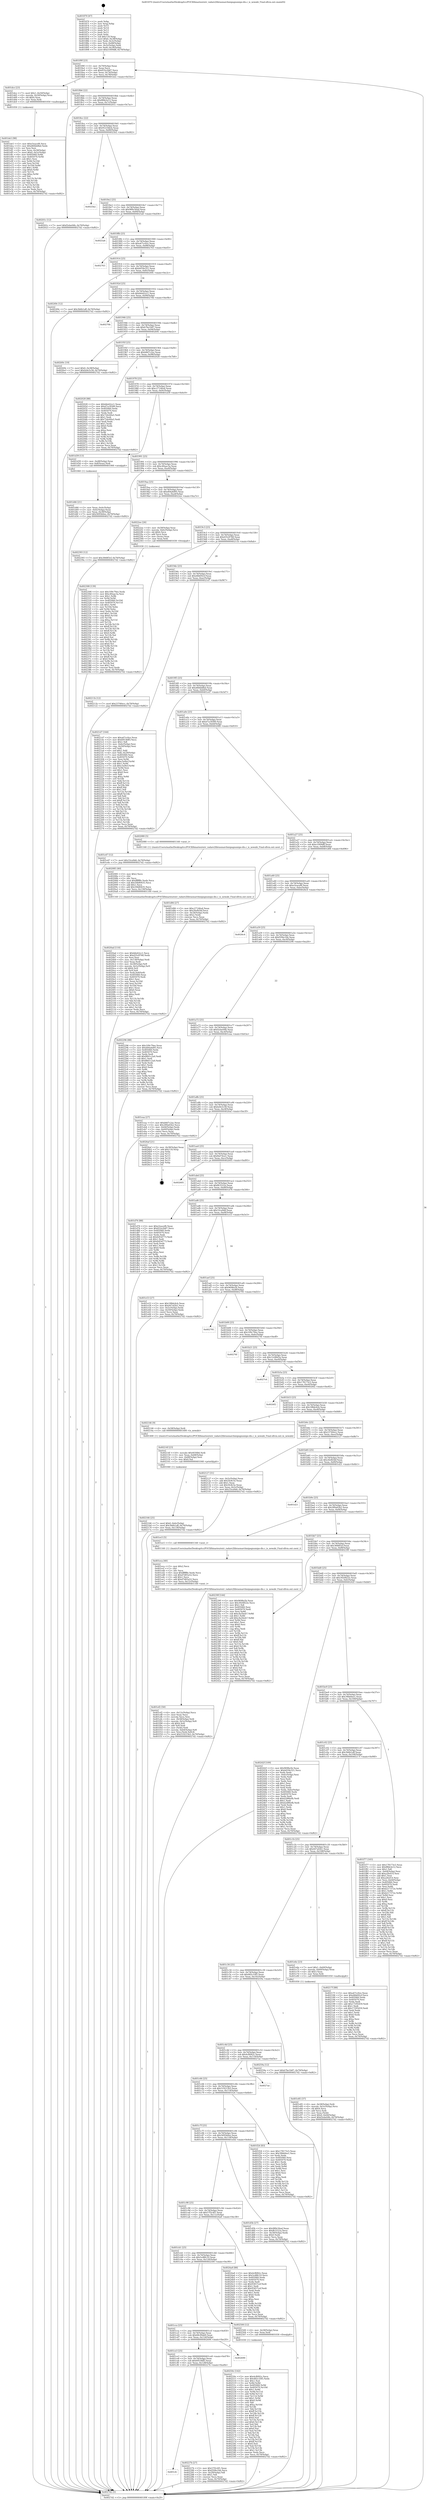 digraph "0x401870" {
  label = "0x401870 (/mnt/c/Users/mathe/Desktop/tcc/POCII/binaries/extr_radare2librasmarchmipsgnumips-dis.c_is_newabi_Final-ollvm.out::main(0))"
  labelloc = "t"
  node[shape=record]

  Entry [label="",width=0.3,height=0.3,shape=circle,fillcolor=black,style=filled]
  "0x40189f" [label="{
     0x40189f [23]\l
     | [instrs]\l
     &nbsp;&nbsp;0x40189f \<+3\>: mov -0x70(%rbp),%eax\l
     &nbsp;&nbsp;0x4018a2 \<+2\>: mov %eax,%ecx\l
     &nbsp;&nbsp;0x4018a4 \<+6\>: sub $0x832e2b87,%ecx\l
     &nbsp;&nbsp;0x4018aa \<+3\>: mov %eax,-0x74(%rbp)\l
     &nbsp;&nbsp;0x4018ad \<+3\>: mov %ecx,-0x78(%rbp)\l
     &nbsp;&nbsp;0x4018b0 \<+6\>: je 0000000000401dce \<main+0x55e\>\l
  }"]
  "0x401dce" [label="{
     0x401dce [23]\l
     | [instrs]\l
     &nbsp;&nbsp;0x401dce \<+7\>: movl $0x1,-0x50(%rbp)\l
     &nbsp;&nbsp;0x401dd5 \<+4\>: movslq -0x50(%rbp),%rax\l
     &nbsp;&nbsp;0x401dd9 \<+4\>: shl $0x4,%rax\l
     &nbsp;&nbsp;0x401ddd \<+3\>: mov %rax,%rdi\l
     &nbsp;&nbsp;0x401de0 \<+5\>: call 0000000000401050 \<malloc@plt\>\l
     | [calls]\l
     &nbsp;&nbsp;0x401050 \{1\} (unknown)\l
  }"]
  "0x4018b6" [label="{
     0x4018b6 [22]\l
     | [instrs]\l
     &nbsp;&nbsp;0x4018b6 \<+5\>: jmp 00000000004018bb \<main+0x4b\>\l
     &nbsp;&nbsp;0x4018bb \<+3\>: mov -0x74(%rbp),%eax\l
     &nbsp;&nbsp;0x4018be \<+5\>: sub $0x8fbb3e12,%eax\l
     &nbsp;&nbsp;0x4018c3 \<+3\>: mov %eax,-0x7c(%rbp)\l
     &nbsp;&nbsp;0x4018c6 \<+6\>: je 000000000040201c \<main+0x7ac\>\l
  }"]
  Exit [label="",width=0.3,height=0.3,shape=circle,fillcolor=black,style=filled,peripheries=2]
  "0x40201c" [label="{
     0x40201c [12]\l
     | [instrs]\l
     &nbsp;&nbsp;0x40201c \<+7\>: movl $0xf2ebe04b,-0x70(%rbp)\l
     &nbsp;&nbsp;0x402023 \<+5\>: jmp 00000000004027d2 \<main+0xf62\>\l
  }"]
  "0x4018cc" [label="{
     0x4018cc [22]\l
     | [instrs]\l
     &nbsp;&nbsp;0x4018cc \<+5\>: jmp 00000000004018d1 \<main+0x61\>\l
     &nbsp;&nbsp;0x4018d1 \<+3\>: mov -0x74(%rbp),%eax\l
     &nbsp;&nbsp;0x4018d4 \<+5\>: sub $0x95218dcb,%eax\l
     &nbsp;&nbsp;0x4018d9 \<+3\>: mov %eax,-0x80(%rbp)\l
     &nbsp;&nbsp;0x4018dc \<+6\>: je 00000000004025b2 \<main+0xd42\>\l
  }"]
  "0x40250c" [label="{
     0x40250c [142]\l
     | [instrs]\l
     &nbsp;&nbsp;0x40250c \<+5\>: mov $0x4cf6f42c,%ecx\l
     &nbsp;&nbsp;0x402511 \<+5\>: mov $0x482c10f5,%edx\l
     &nbsp;&nbsp;0x402516 \<+3\>: mov $0x1,%sil\l
     &nbsp;&nbsp;0x402519 \<+3\>: xor %r8d,%r8d\l
     &nbsp;&nbsp;0x40251c \<+8\>: mov 0x405060,%r9d\l
     &nbsp;&nbsp;0x402524 \<+8\>: mov 0x405070,%r10d\l
     &nbsp;&nbsp;0x40252c \<+4\>: sub $0x1,%r8d\l
     &nbsp;&nbsp;0x402530 \<+3\>: mov %r9d,%r11d\l
     &nbsp;&nbsp;0x402533 \<+3\>: add %r8d,%r11d\l
     &nbsp;&nbsp;0x402536 \<+4\>: imul %r11d,%r9d\l
     &nbsp;&nbsp;0x40253a \<+4\>: and $0x1,%r9d\l
     &nbsp;&nbsp;0x40253e \<+4\>: cmp $0x0,%r9d\l
     &nbsp;&nbsp;0x402542 \<+3\>: sete %bl\l
     &nbsp;&nbsp;0x402545 \<+4\>: cmp $0xa,%r10d\l
     &nbsp;&nbsp;0x402549 \<+4\>: setl %r14b\l
     &nbsp;&nbsp;0x40254d \<+3\>: mov %bl,%r15b\l
     &nbsp;&nbsp;0x402550 \<+4\>: xor $0xff,%r15b\l
     &nbsp;&nbsp;0x402554 \<+3\>: mov %r14b,%r12b\l
     &nbsp;&nbsp;0x402557 \<+4\>: xor $0xff,%r12b\l
     &nbsp;&nbsp;0x40255b \<+4\>: xor $0x0,%sil\l
     &nbsp;&nbsp;0x40255f \<+3\>: mov %r15b,%r13b\l
     &nbsp;&nbsp;0x402562 \<+4\>: and $0x0,%r13b\l
     &nbsp;&nbsp;0x402566 \<+3\>: and %sil,%bl\l
     &nbsp;&nbsp;0x402569 \<+3\>: mov %r12b,%al\l
     &nbsp;&nbsp;0x40256c \<+2\>: and $0x0,%al\l
     &nbsp;&nbsp;0x40256e \<+3\>: and %sil,%r14b\l
     &nbsp;&nbsp;0x402571 \<+3\>: or %bl,%r13b\l
     &nbsp;&nbsp;0x402574 \<+3\>: or %r14b,%al\l
     &nbsp;&nbsp;0x402577 \<+3\>: xor %al,%r13b\l
     &nbsp;&nbsp;0x40257a \<+3\>: or %r12b,%r15b\l
     &nbsp;&nbsp;0x40257d \<+4\>: xor $0xff,%r15b\l
     &nbsp;&nbsp;0x402581 \<+4\>: or $0x0,%sil\l
     &nbsp;&nbsp;0x402585 \<+3\>: and %sil,%r15b\l
     &nbsp;&nbsp;0x402588 \<+3\>: or %r15b,%r13b\l
     &nbsp;&nbsp;0x40258b \<+4\>: test $0x1,%r13b\l
     &nbsp;&nbsp;0x40258f \<+3\>: cmovne %edx,%ecx\l
     &nbsp;&nbsp;0x402592 \<+3\>: mov %ecx,-0x70(%rbp)\l
     &nbsp;&nbsp;0x402595 \<+5\>: jmp 00000000004027d2 \<main+0xf62\>\l
  }"]
  "0x4025b2" [label="{
     0x4025b2\l
  }", style=dashed]
  "0x4018e2" [label="{
     0x4018e2 [25]\l
     | [instrs]\l
     &nbsp;&nbsp;0x4018e2 \<+5\>: jmp 00000000004018e7 \<main+0x77\>\l
     &nbsp;&nbsp;0x4018e7 \<+3\>: mov -0x74(%rbp),%eax\l
     &nbsp;&nbsp;0x4018ea \<+5\>: sub $0x989c56ad,%eax\l
     &nbsp;&nbsp;0x4018ef \<+6\>: mov %eax,-0x84(%rbp)\l
     &nbsp;&nbsp;0x4018f5 \<+6\>: je 00000000004025a6 \<main+0xd36\>\l
  }"]
  "0x402308" [label="{
     0x402308 [139]\l
     | [instrs]\l
     &nbsp;&nbsp;0x402308 \<+5\>: mov $0x109c79ee,%edx\l
     &nbsp;&nbsp;0x40230d \<+5\>: mov $0xc40aac3a,%esi\l
     &nbsp;&nbsp;0x402312 \<+3\>: mov $0x1,%r8b\l
     &nbsp;&nbsp;0x402315 \<+3\>: xor %r9d,%r9d\l
     &nbsp;&nbsp;0x402318 \<+8\>: mov 0x405060,%r10d\l
     &nbsp;&nbsp;0x402320 \<+8\>: mov 0x405070,%r11d\l
     &nbsp;&nbsp;0x402328 \<+4\>: sub $0x1,%r9d\l
     &nbsp;&nbsp;0x40232c \<+3\>: mov %r10d,%ebx\l
     &nbsp;&nbsp;0x40232f \<+3\>: add %r9d,%ebx\l
     &nbsp;&nbsp;0x402332 \<+4\>: imul %ebx,%r10d\l
     &nbsp;&nbsp;0x402336 \<+4\>: and $0x1,%r10d\l
     &nbsp;&nbsp;0x40233a \<+4\>: cmp $0x0,%r10d\l
     &nbsp;&nbsp;0x40233e \<+4\>: sete %r14b\l
     &nbsp;&nbsp;0x402342 \<+4\>: cmp $0xa,%r11d\l
     &nbsp;&nbsp;0x402346 \<+4\>: setl %r15b\l
     &nbsp;&nbsp;0x40234a \<+3\>: mov %r14b,%r12b\l
     &nbsp;&nbsp;0x40234d \<+4\>: xor $0xff,%r12b\l
     &nbsp;&nbsp;0x402351 \<+3\>: mov %r15b,%r13b\l
     &nbsp;&nbsp;0x402354 \<+4\>: xor $0xff,%r13b\l
     &nbsp;&nbsp;0x402358 \<+4\>: xor $0x0,%r8b\l
     &nbsp;&nbsp;0x40235c \<+3\>: mov %r12b,%al\l
     &nbsp;&nbsp;0x40235f \<+2\>: and $0x0,%al\l
     &nbsp;&nbsp;0x402361 \<+3\>: and %r8b,%r14b\l
     &nbsp;&nbsp;0x402364 \<+3\>: mov %r13b,%cl\l
     &nbsp;&nbsp;0x402367 \<+3\>: and $0x0,%cl\l
     &nbsp;&nbsp;0x40236a \<+3\>: and %r8b,%r15b\l
     &nbsp;&nbsp;0x40236d \<+3\>: or %r14b,%al\l
     &nbsp;&nbsp;0x402370 \<+3\>: or %r15b,%cl\l
     &nbsp;&nbsp;0x402373 \<+2\>: xor %cl,%al\l
     &nbsp;&nbsp;0x402375 \<+3\>: or %r13b,%r12b\l
     &nbsp;&nbsp;0x402378 \<+4\>: xor $0xff,%r12b\l
     &nbsp;&nbsp;0x40237c \<+4\>: or $0x0,%r8b\l
     &nbsp;&nbsp;0x402380 \<+3\>: and %r8b,%r12b\l
     &nbsp;&nbsp;0x402383 \<+3\>: or %r12b,%al\l
     &nbsp;&nbsp;0x402386 \<+2\>: test $0x1,%al\l
     &nbsp;&nbsp;0x402388 \<+3\>: cmovne %esi,%edx\l
     &nbsp;&nbsp;0x40238b \<+3\>: mov %edx,-0x70(%rbp)\l
     &nbsp;&nbsp;0x40238e \<+5\>: jmp 00000000004027d2 \<main+0xf62\>\l
  }"]
  "0x4025a6" [label="{
     0x4025a6\l
  }", style=dashed]
  "0x4018fb" [label="{
     0x4018fb [25]\l
     | [instrs]\l
     &nbsp;&nbsp;0x4018fb \<+5\>: jmp 0000000000401900 \<main+0x90\>\l
     &nbsp;&nbsp;0x401900 \<+3\>: mov -0x74(%rbp),%eax\l
     &nbsp;&nbsp;0x401903 \<+5\>: sub $0xa67cc0ce,%eax\l
     &nbsp;&nbsp;0x401908 \<+6\>: mov %eax,-0x88(%rbp)\l
     &nbsp;&nbsp;0x40190e \<+6\>: je 0000000000402763 \<main+0xef3\>\l
  }"]
  "0x401cfc" [label="{
     0x401cfc\l
  }", style=dashed]
  "0x402763" [label="{
     0x402763\l
  }", style=dashed]
  "0x401914" [label="{
     0x401914 [25]\l
     | [instrs]\l
     &nbsp;&nbsp;0x401914 \<+5\>: jmp 0000000000401919 \<main+0xa9\>\l
     &nbsp;&nbsp;0x401919 \<+3\>: mov -0x74(%rbp),%eax\l
     &nbsp;&nbsp;0x40191c \<+5\>: sub $0xb059e321,%eax\l
     &nbsp;&nbsp;0x401921 \<+6\>: mov %eax,-0x8c(%rbp)\l
     &nbsp;&nbsp;0x401927 \<+6\>: je 000000000040249c \<main+0xc2c\>\l
  }"]
  "0x40227b" [label="{
     0x40227b [27]\l
     | [instrs]\l
     &nbsp;&nbsp;0x40227b \<+5\>: mov $0x57f2c4f1,%eax\l
     &nbsp;&nbsp;0x402280 \<+5\>: mov $0xf294e1bb,%ecx\l
     &nbsp;&nbsp;0x402285 \<+3\>: mov -0x29(%rbp),%dl\l
     &nbsp;&nbsp;0x402288 \<+3\>: test $0x1,%dl\l
     &nbsp;&nbsp;0x40228b \<+3\>: cmovne %ecx,%eax\l
     &nbsp;&nbsp;0x40228e \<+3\>: mov %eax,-0x70(%rbp)\l
     &nbsp;&nbsp;0x402291 \<+5\>: jmp 00000000004027d2 \<main+0xf62\>\l
  }"]
  "0x40249c" [label="{
     0x40249c [12]\l
     | [instrs]\l
     &nbsp;&nbsp;0x40249c \<+7\>: movl $0x3b6b1aff,-0x70(%rbp)\l
     &nbsp;&nbsp;0x4024a3 \<+5\>: jmp 00000000004027d2 \<main+0xf62\>\l
  }"]
  "0x40192d" [label="{
     0x40192d [25]\l
     | [instrs]\l
     &nbsp;&nbsp;0x40192d \<+5\>: jmp 0000000000401932 \<main+0xc2\>\l
     &nbsp;&nbsp;0x401932 \<+3\>: mov -0x74(%rbp),%eax\l
     &nbsp;&nbsp;0x401935 \<+5\>: sub $0xb6e62cc1,%eax\l
     &nbsp;&nbsp;0x40193a \<+6\>: mov %eax,-0x90(%rbp)\l
     &nbsp;&nbsp;0x401940 \<+6\>: je 000000000040270b \<main+0xe9b\>\l
  }"]
  "0x401ce3" [label="{
     0x401ce3 [25]\l
     | [instrs]\l
     &nbsp;&nbsp;0x401ce3 \<+5\>: jmp 0000000000401ce8 \<main+0x478\>\l
     &nbsp;&nbsp;0x401ce8 \<+3\>: mov -0x74(%rbp),%eax\l
     &nbsp;&nbsp;0x401ceb \<+5\>: sub $0x69536ff3,%eax\l
     &nbsp;&nbsp;0x401cf0 \<+6\>: mov %eax,-0x128(%rbp)\l
     &nbsp;&nbsp;0x401cf6 \<+6\>: je 000000000040227b \<main+0xa0b\>\l
  }"]
  "0x40270b" [label="{
     0x40270b\l
  }", style=dashed]
  "0x401946" [label="{
     0x401946 [25]\l
     | [instrs]\l
     &nbsp;&nbsp;0x401946 \<+5\>: jmp 000000000040194b \<main+0xdb\>\l
     &nbsp;&nbsp;0x40194b \<+3\>: mov -0x74(%rbp),%eax\l
     &nbsp;&nbsp;0x40194e \<+5\>: sub $0xb7be1b87,%eax\l
     &nbsp;&nbsp;0x401953 \<+6\>: mov %eax,-0x94(%rbp)\l
     &nbsp;&nbsp;0x401959 \<+6\>: je 000000000040269c \<main+0xe2c\>\l
  }"]
  "0x402690" [label="{
     0x402690\l
  }", style=dashed]
  "0x40269c" [label="{
     0x40269c [19]\l
     | [instrs]\l
     &nbsp;&nbsp;0x40269c \<+7\>: movl $0x0,-0x38(%rbp)\l
     &nbsp;&nbsp;0x4026a3 \<+7\>: movl $0xfa9e5c58,-0x70(%rbp)\l
     &nbsp;&nbsp;0x4026aa \<+5\>: jmp 00000000004027d2 \<main+0xf62\>\l
  }"]
  "0x40195f" [label="{
     0x40195f [25]\l
     | [instrs]\l
     &nbsp;&nbsp;0x40195f \<+5\>: jmp 0000000000401964 \<main+0xf4\>\l
     &nbsp;&nbsp;0x401964 \<+3\>: mov -0x74(%rbp),%eax\l
     &nbsp;&nbsp;0x401967 \<+5\>: sub $0xb8d7c2ac,%eax\l
     &nbsp;&nbsp;0x40196c \<+6\>: mov %eax,-0x98(%rbp)\l
     &nbsp;&nbsp;0x401972 \<+6\>: je 0000000000402028 \<main+0x7b8\>\l
  }"]
  "0x401cca" [label="{
     0x401cca [25]\l
     | [instrs]\l
     &nbsp;&nbsp;0x401cca \<+5\>: jmp 0000000000401ccf \<main+0x45f\>\l
     &nbsp;&nbsp;0x401ccf \<+3\>: mov -0x74(%rbp),%eax\l
     &nbsp;&nbsp;0x401cd2 \<+5\>: sub $0x68c99ab9,%eax\l
     &nbsp;&nbsp;0x401cd7 \<+6\>: mov %eax,-0x124(%rbp)\l
     &nbsp;&nbsp;0x401cdd \<+6\>: je 0000000000402690 \<main+0xe20\>\l
  }"]
  "0x402028" [label="{
     0x402028 [88]\l
     | [instrs]\l
     &nbsp;&nbsp;0x402028 \<+5\>: mov $0xb6e62cc1,%eax\l
     &nbsp;&nbsp;0x40202d \<+5\>: mov $0xd7a18589,%ecx\l
     &nbsp;&nbsp;0x402032 \<+7\>: mov 0x405060,%edx\l
     &nbsp;&nbsp;0x402039 \<+7\>: mov 0x405070,%esi\l
     &nbsp;&nbsp;0x402040 \<+2\>: mov %edx,%edi\l
     &nbsp;&nbsp;0x402042 \<+6\>: add $0x72dc60a5,%edi\l
     &nbsp;&nbsp;0x402048 \<+3\>: sub $0x1,%edi\l
     &nbsp;&nbsp;0x40204b \<+6\>: sub $0x72dc60a5,%edi\l
     &nbsp;&nbsp;0x402051 \<+3\>: imul %edi,%edx\l
     &nbsp;&nbsp;0x402054 \<+3\>: and $0x1,%edx\l
     &nbsp;&nbsp;0x402057 \<+3\>: cmp $0x0,%edx\l
     &nbsp;&nbsp;0x40205a \<+4\>: sete %r8b\l
     &nbsp;&nbsp;0x40205e \<+3\>: cmp $0xa,%esi\l
     &nbsp;&nbsp;0x402061 \<+4\>: setl %r9b\l
     &nbsp;&nbsp;0x402065 \<+3\>: mov %r8b,%r10b\l
     &nbsp;&nbsp;0x402068 \<+3\>: and %r9b,%r10b\l
     &nbsp;&nbsp;0x40206b \<+3\>: xor %r9b,%r8b\l
     &nbsp;&nbsp;0x40206e \<+3\>: or %r8b,%r10b\l
     &nbsp;&nbsp;0x402071 \<+4\>: test $0x1,%r10b\l
     &nbsp;&nbsp;0x402075 \<+3\>: cmovne %ecx,%eax\l
     &nbsp;&nbsp;0x402078 \<+3\>: mov %eax,-0x70(%rbp)\l
     &nbsp;&nbsp;0x40207b \<+5\>: jmp 00000000004027d2 \<main+0xf62\>\l
  }"]
  "0x401978" [label="{
     0x401978 [25]\l
     | [instrs]\l
     &nbsp;&nbsp;0x401978 \<+5\>: jmp 000000000040197d \<main+0x10d\>\l
     &nbsp;&nbsp;0x40197d \<+3\>: mov -0x74(%rbp),%eax\l
     &nbsp;&nbsp;0x401980 \<+5\>: sub $0xc27146a4,%eax\l
     &nbsp;&nbsp;0x401985 \<+6\>: mov %eax,-0x9c(%rbp)\l
     &nbsp;&nbsp;0x40198b \<+6\>: je 0000000000401d39 \<main+0x4c9\>\l
  }"]
  "0x402500" [label="{
     0x402500 [12]\l
     | [instrs]\l
     &nbsp;&nbsp;0x402500 \<+4\>: mov -0x58(%rbp),%rax\l
     &nbsp;&nbsp;0x402504 \<+3\>: mov %rax,%rdi\l
     &nbsp;&nbsp;0x402507 \<+5\>: call 0000000000401030 \<free@plt\>\l
     | [calls]\l
     &nbsp;&nbsp;0x401030 \{1\} (unknown)\l
  }"]
  "0x401d39" [label="{
     0x401d39 [13]\l
     | [instrs]\l
     &nbsp;&nbsp;0x401d39 \<+4\>: mov -0x48(%rbp),%rax\l
     &nbsp;&nbsp;0x401d3d \<+4\>: mov 0x8(%rax),%rdi\l
     &nbsp;&nbsp;0x401d41 \<+5\>: call 0000000000401060 \<atoi@plt\>\l
     | [calls]\l
     &nbsp;&nbsp;0x401060 \{1\} (unknown)\l
  }"]
  "0x401991" [label="{
     0x401991 [25]\l
     | [instrs]\l
     &nbsp;&nbsp;0x401991 \<+5\>: jmp 0000000000401996 \<main+0x126\>\l
     &nbsp;&nbsp;0x401996 \<+3\>: mov -0x74(%rbp),%eax\l
     &nbsp;&nbsp;0x401999 \<+5\>: sub $0xc40aac3a,%eax\l
     &nbsp;&nbsp;0x40199e \<+6\>: mov %eax,-0xa0(%rbp)\l
     &nbsp;&nbsp;0x4019a4 \<+6\>: je 0000000000402393 \<main+0xb23\>\l
  }"]
  "0x401cb1" [label="{
     0x401cb1 [25]\l
     | [instrs]\l
     &nbsp;&nbsp;0x401cb1 \<+5\>: jmp 0000000000401cb6 \<main+0x446\>\l
     &nbsp;&nbsp;0x401cb6 \<+3\>: mov -0x74(%rbp),%eax\l
     &nbsp;&nbsp;0x401cb9 \<+5\>: sub $0x5cd8fc10,%eax\l
     &nbsp;&nbsp;0x401cbe \<+6\>: mov %eax,-0x120(%rbp)\l
     &nbsp;&nbsp;0x401cc4 \<+6\>: je 0000000000402500 \<main+0xc90\>\l
  }"]
  "0x402393" [label="{
     0x402393 [12]\l
     | [instrs]\l
     &nbsp;&nbsp;0x402393 \<+7\>: movl $0x3848f3cf,-0x70(%rbp)\l
     &nbsp;&nbsp;0x40239a \<+5\>: jmp 00000000004027d2 \<main+0xf62\>\l
  }"]
  "0x4019aa" [label="{
     0x4019aa [25]\l
     | [instrs]\l
     &nbsp;&nbsp;0x4019aa \<+5\>: jmp 00000000004019af \<main+0x13f\>\l
     &nbsp;&nbsp;0x4019af \<+3\>: mov -0x74(%rbp),%eax\l
     &nbsp;&nbsp;0x4019b2 \<+5\>: sub $0xd04a6d95,%eax\l
     &nbsp;&nbsp;0x4019b7 \<+6\>: mov %eax,-0xa4(%rbp)\l
     &nbsp;&nbsp;0x4019bd \<+6\>: je 00000000004022ee \<main+0xa7e\>\l
  }"]
  "0x4024a8" [label="{
     0x4024a8 [88]\l
     | [instrs]\l
     &nbsp;&nbsp;0x4024a8 \<+5\>: mov $0x4cf6f42c,%eax\l
     &nbsp;&nbsp;0x4024ad \<+5\>: mov $0x5cd8fc10,%ecx\l
     &nbsp;&nbsp;0x4024b2 \<+7\>: mov 0x405060,%edx\l
     &nbsp;&nbsp;0x4024b9 \<+7\>: mov 0x405070,%esi\l
     &nbsp;&nbsp;0x4024c0 \<+2\>: mov %edx,%edi\l
     &nbsp;&nbsp;0x4024c2 \<+6\>: sub $0x93457cef,%edi\l
     &nbsp;&nbsp;0x4024c8 \<+3\>: sub $0x1,%edi\l
     &nbsp;&nbsp;0x4024cb \<+6\>: add $0x93457cef,%edi\l
     &nbsp;&nbsp;0x4024d1 \<+3\>: imul %edi,%edx\l
     &nbsp;&nbsp;0x4024d4 \<+3\>: and $0x1,%edx\l
     &nbsp;&nbsp;0x4024d7 \<+3\>: cmp $0x0,%edx\l
     &nbsp;&nbsp;0x4024da \<+4\>: sete %r8b\l
     &nbsp;&nbsp;0x4024de \<+3\>: cmp $0xa,%esi\l
     &nbsp;&nbsp;0x4024e1 \<+4\>: setl %r9b\l
     &nbsp;&nbsp;0x4024e5 \<+3\>: mov %r8b,%r10b\l
     &nbsp;&nbsp;0x4024e8 \<+3\>: and %r9b,%r10b\l
     &nbsp;&nbsp;0x4024eb \<+3\>: xor %r9b,%r8b\l
     &nbsp;&nbsp;0x4024ee \<+3\>: or %r8b,%r10b\l
     &nbsp;&nbsp;0x4024f1 \<+4\>: test $0x1,%r10b\l
     &nbsp;&nbsp;0x4024f5 \<+3\>: cmovne %ecx,%eax\l
     &nbsp;&nbsp;0x4024f8 \<+3\>: mov %eax,-0x70(%rbp)\l
     &nbsp;&nbsp;0x4024fb \<+5\>: jmp 00000000004027d2 \<main+0xf62\>\l
  }"]
  "0x4022ee" [label="{
     0x4022ee [26]\l
     | [instrs]\l
     &nbsp;&nbsp;0x4022ee \<+4\>: mov -0x58(%rbp),%rax\l
     &nbsp;&nbsp;0x4022f2 \<+4\>: movslq -0x6c(%rbp),%rcx\l
     &nbsp;&nbsp;0x4022f6 \<+4\>: shl $0x4,%rcx\l
     &nbsp;&nbsp;0x4022fa \<+3\>: add %rcx,%rax\l
     &nbsp;&nbsp;0x4022fd \<+3\>: mov (%rax),%rax\l
     &nbsp;&nbsp;0x402300 \<+3\>: mov %rax,%rdi\l
     &nbsp;&nbsp;0x402303 \<+5\>: call 0000000000401030 \<free@plt\>\l
     | [calls]\l
     &nbsp;&nbsp;0x401030 \{1\} (unknown)\l
  }"]
  "0x4019c3" [label="{
     0x4019c3 [25]\l
     | [instrs]\l
     &nbsp;&nbsp;0x4019c3 \<+5\>: jmp 00000000004019c8 \<main+0x158\>\l
     &nbsp;&nbsp;0x4019c8 \<+3\>: mov -0x74(%rbp),%eax\l
     &nbsp;&nbsp;0x4019cb \<+5\>: sub $0xd35c8768,%eax\l
     &nbsp;&nbsp;0x4019d0 \<+6\>: mov %eax,-0xa8(%rbp)\l
     &nbsp;&nbsp;0x4019d6 \<+6\>: je 000000000040211b \<main+0x8ab\>\l
  }"]
  "0x402166" [label="{
     0x402166 [25]\l
     | [instrs]\l
     &nbsp;&nbsp;0x402166 \<+7\>: movl $0x0,-0x6c(%rbp)\l
     &nbsp;&nbsp;0x40216d \<+7\>: movl $0x3b6b1aff,-0x70(%rbp)\l
     &nbsp;&nbsp;0x402174 \<+6\>: mov %eax,-0x134(%rbp)\l
     &nbsp;&nbsp;0x40217a \<+5\>: jmp 00000000004027d2 \<main+0xf62\>\l
  }"]
  "0x40211b" [label="{
     0x40211b [12]\l
     | [instrs]\l
     &nbsp;&nbsp;0x40211b \<+7\>: movl $0x23740ecc,-0x70(%rbp)\l
     &nbsp;&nbsp;0x402122 \<+5\>: jmp 00000000004027d2 \<main+0xf62\>\l
  }"]
  "0x4019dc" [label="{
     0x4019dc [25]\l
     | [instrs]\l
     &nbsp;&nbsp;0x4019dc \<+5\>: jmp 00000000004019e1 \<main+0x171\>\l
     &nbsp;&nbsp;0x4019e1 \<+3\>: mov -0x74(%rbp),%eax\l
     &nbsp;&nbsp;0x4019e4 \<+5\>: sub $0xd4b692cf,%eax\l
     &nbsp;&nbsp;0x4019e9 \<+6\>: mov %eax,-0xac(%rbp)\l
     &nbsp;&nbsp;0x4019ef \<+6\>: je 00000000004021d7 \<main+0x967\>\l
  }"]
  "0x40214f" [label="{
     0x40214f [23]\l
     | [instrs]\l
     &nbsp;&nbsp;0x40214f \<+10\>: movabs $0x4030b6,%rdi\l
     &nbsp;&nbsp;0x402159 \<+3\>: mov %eax,-0x68(%rbp)\l
     &nbsp;&nbsp;0x40215c \<+3\>: mov -0x68(%rbp),%esi\l
     &nbsp;&nbsp;0x40215f \<+2\>: mov $0x0,%al\l
     &nbsp;&nbsp;0x402161 \<+5\>: call 0000000000401040 \<printf@plt\>\l
     | [calls]\l
     &nbsp;&nbsp;0x401040 \{1\} (unknown)\l
  }"]
  "0x4021d7" [label="{
     0x4021d7 [164]\l
     | [instrs]\l
     &nbsp;&nbsp;0x4021d7 \<+5\>: mov $0xa67cc0ce,%eax\l
     &nbsp;&nbsp;0x4021dc \<+5\>: mov $0x69536ff3,%ecx\l
     &nbsp;&nbsp;0x4021e1 \<+2\>: mov $0x1,%dl\l
     &nbsp;&nbsp;0x4021e3 \<+3\>: mov -0x6c(%rbp),%esi\l
     &nbsp;&nbsp;0x4021e6 \<+3\>: cmp -0x50(%rbp),%esi\l
     &nbsp;&nbsp;0x4021e9 \<+4\>: setl %dil\l
     &nbsp;&nbsp;0x4021ed \<+4\>: and $0x1,%dil\l
     &nbsp;&nbsp;0x4021f1 \<+4\>: mov %dil,-0x29(%rbp)\l
     &nbsp;&nbsp;0x4021f5 \<+7\>: mov 0x405060,%esi\l
     &nbsp;&nbsp;0x4021fc \<+8\>: mov 0x405070,%r8d\l
     &nbsp;&nbsp;0x402204 \<+3\>: mov %esi,%r9d\l
     &nbsp;&nbsp;0x402207 \<+7\>: add $0xc5ef4cf,%r9d\l
     &nbsp;&nbsp;0x40220e \<+4\>: sub $0x1,%r9d\l
     &nbsp;&nbsp;0x402212 \<+7\>: sub $0xc5ef4cf,%r9d\l
     &nbsp;&nbsp;0x402219 \<+4\>: imul %r9d,%esi\l
     &nbsp;&nbsp;0x40221d \<+3\>: and $0x1,%esi\l
     &nbsp;&nbsp;0x402220 \<+3\>: cmp $0x0,%esi\l
     &nbsp;&nbsp;0x402223 \<+4\>: sete %dil\l
     &nbsp;&nbsp;0x402227 \<+4\>: cmp $0xa,%r8d\l
     &nbsp;&nbsp;0x40222b \<+4\>: setl %r10b\l
     &nbsp;&nbsp;0x40222f \<+3\>: mov %dil,%r11b\l
     &nbsp;&nbsp;0x402232 \<+4\>: xor $0xff,%r11b\l
     &nbsp;&nbsp;0x402236 \<+3\>: mov %r10b,%bl\l
     &nbsp;&nbsp;0x402239 \<+3\>: xor $0xff,%bl\l
     &nbsp;&nbsp;0x40223c \<+3\>: xor $0x1,%dl\l
     &nbsp;&nbsp;0x40223f \<+3\>: mov %r11b,%r14b\l
     &nbsp;&nbsp;0x402242 \<+4\>: and $0xff,%r14b\l
     &nbsp;&nbsp;0x402246 \<+3\>: and %dl,%dil\l
     &nbsp;&nbsp;0x402249 \<+3\>: mov %bl,%r15b\l
     &nbsp;&nbsp;0x40224c \<+4\>: and $0xff,%r15b\l
     &nbsp;&nbsp;0x402250 \<+3\>: and %dl,%r10b\l
     &nbsp;&nbsp;0x402253 \<+3\>: or %dil,%r14b\l
     &nbsp;&nbsp;0x402256 \<+3\>: or %r10b,%r15b\l
     &nbsp;&nbsp;0x402259 \<+3\>: xor %r15b,%r14b\l
     &nbsp;&nbsp;0x40225c \<+3\>: or %bl,%r11b\l
     &nbsp;&nbsp;0x40225f \<+4\>: xor $0xff,%r11b\l
     &nbsp;&nbsp;0x402263 \<+3\>: or $0x1,%dl\l
     &nbsp;&nbsp;0x402266 \<+3\>: and %dl,%r11b\l
     &nbsp;&nbsp;0x402269 \<+3\>: or %r11b,%r14b\l
     &nbsp;&nbsp;0x40226c \<+4\>: test $0x1,%r14b\l
     &nbsp;&nbsp;0x402270 \<+3\>: cmovne %ecx,%eax\l
     &nbsp;&nbsp;0x402273 \<+3\>: mov %eax,-0x70(%rbp)\l
     &nbsp;&nbsp;0x402276 \<+5\>: jmp 00000000004027d2 \<main+0xf62\>\l
  }"]
  "0x4019f5" [label="{
     0x4019f5 [25]\l
     | [instrs]\l
     &nbsp;&nbsp;0x4019f5 \<+5\>: jmp 00000000004019fa \<main+0x18a\>\l
     &nbsp;&nbsp;0x4019fa \<+3\>: mov -0x74(%rbp),%eax\l
     &nbsp;&nbsp;0x4019fd \<+5\>: sub $0xd66bb8bd,%eax\l
     &nbsp;&nbsp;0x401a02 \<+6\>: mov %eax,-0xb0(%rbp)\l
     &nbsp;&nbsp;0x401a08 \<+6\>: je 0000000000401e47 \<main+0x5d7\>\l
  }"]
  "0x4020ad" [label="{
     0x4020ad [110]\l
     | [instrs]\l
     &nbsp;&nbsp;0x4020ad \<+5\>: mov $0xb6e62cc1,%ecx\l
     &nbsp;&nbsp;0x4020b2 \<+5\>: mov $0xd35c8768,%edx\l
     &nbsp;&nbsp;0x4020b7 \<+2\>: xor %esi,%esi\l
     &nbsp;&nbsp;0x4020b9 \<+6\>: mov -0x130(%rbp),%edi\l
     &nbsp;&nbsp;0x4020bf \<+3\>: imul %eax,%edi\l
     &nbsp;&nbsp;0x4020c2 \<+4\>: mov -0x58(%rbp),%r8\l
     &nbsp;&nbsp;0x4020c6 \<+4\>: movslq -0x5c(%rbp),%r9\l
     &nbsp;&nbsp;0x4020ca \<+4\>: shl $0x4,%r9\l
     &nbsp;&nbsp;0x4020ce \<+3\>: add %r9,%r8\l
     &nbsp;&nbsp;0x4020d1 \<+4\>: mov %edi,0x8(%r8)\l
     &nbsp;&nbsp;0x4020d5 \<+7\>: mov 0x405060,%eax\l
     &nbsp;&nbsp;0x4020dc \<+7\>: mov 0x405070,%edi\l
     &nbsp;&nbsp;0x4020e3 \<+3\>: sub $0x1,%esi\l
     &nbsp;&nbsp;0x4020e6 \<+3\>: mov %eax,%r10d\l
     &nbsp;&nbsp;0x4020e9 \<+3\>: add %esi,%r10d\l
     &nbsp;&nbsp;0x4020ec \<+4\>: imul %r10d,%eax\l
     &nbsp;&nbsp;0x4020f0 \<+3\>: and $0x1,%eax\l
     &nbsp;&nbsp;0x4020f3 \<+3\>: cmp $0x0,%eax\l
     &nbsp;&nbsp;0x4020f6 \<+4\>: sete %r11b\l
     &nbsp;&nbsp;0x4020fa \<+3\>: cmp $0xa,%edi\l
     &nbsp;&nbsp;0x4020fd \<+3\>: setl %bl\l
     &nbsp;&nbsp;0x402100 \<+3\>: mov %r11b,%r14b\l
     &nbsp;&nbsp;0x402103 \<+3\>: and %bl,%r14b\l
     &nbsp;&nbsp;0x402106 \<+3\>: xor %bl,%r11b\l
     &nbsp;&nbsp;0x402109 \<+3\>: or %r11b,%r14b\l
     &nbsp;&nbsp;0x40210c \<+4\>: test $0x1,%r14b\l
     &nbsp;&nbsp;0x402110 \<+3\>: cmovne %edx,%ecx\l
     &nbsp;&nbsp;0x402113 \<+3\>: mov %ecx,-0x70(%rbp)\l
     &nbsp;&nbsp;0x402116 \<+5\>: jmp 00000000004027d2 \<main+0xf62\>\l
  }"]
  "0x401e47" [label="{
     0x401e47 [12]\l
     | [instrs]\l
     &nbsp;&nbsp;0x401e47 \<+7\>: movl $0x33ca9dd,-0x70(%rbp)\l
     &nbsp;&nbsp;0x401e4e \<+5\>: jmp 00000000004027d2 \<main+0xf62\>\l
  }"]
  "0x401a0e" [label="{
     0x401a0e [25]\l
     | [instrs]\l
     &nbsp;&nbsp;0x401a0e \<+5\>: jmp 0000000000401a13 \<main+0x1a3\>\l
     &nbsp;&nbsp;0x401a13 \<+3\>: mov -0x74(%rbp),%eax\l
     &nbsp;&nbsp;0x401a16 \<+5\>: sub $0xd7a18589,%eax\l
     &nbsp;&nbsp;0x401a1b \<+6\>: mov %eax,-0xb4(%rbp)\l
     &nbsp;&nbsp;0x401a21 \<+6\>: je 0000000000402080 \<main+0x810\>\l
  }"]
  "0x402085" [label="{
     0x402085 [40]\l
     | [instrs]\l
     &nbsp;&nbsp;0x402085 \<+5\>: mov $0x2,%ecx\l
     &nbsp;&nbsp;0x40208a \<+1\>: cltd\l
     &nbsp;&nbsp;0x40208b \<+2\>: idiv %ecx\l
     &nbsp;&nbsp;0x40208d \<+6\>: imul $0xfffffffe,%edx,%ecx\l
     &nbsp;&nbsp;0x402093 \<+6\>: sub $0x50b80435,%ecx\l
     &nbsp;&nbsp;0x402099 \<+3\>: add $0x1,%ecx\l
     &nbsp;&nbsp;0x40209c \<+6\>: add $0x50b80435,%ecx\l
     &nbsp;&nbsp;0x4020a2 \<+6\>: mov %ecx,-0x130(%rbp)\l
     &nbsp;&nbsp;0x4020a8 \<+5\>: call 0000000000401160 \<next_i\>\l
     | [calls]\l
     &nbsp;&nbsp;0x401160 \{1\} (/mnt/c/Users/mathe/Desktop/tcc/POCII/binaries/extr_radare2librasmarchmipsgnumips-dis.c_is_newabi_Final-ollvm.out::next_i)\l
  }"]
  "0x402080" [label="{
     0x402080 [5]\l
     | [instrs]\l
     &nbsp;&nbsp;0x402080 \<+5\>: call 0000000000401160 \<next_i\>\l
     | [calls]\l
     &nbsp;&nbsp;0x401160 \{1\} (/mnt/c/Users/mathe/Desktop/tcc/POCII/binaries/extr_radare2librasmarchmipsgnumips-dis.c_is_newabi_Final-ollvm.out::next_i)\l
  }"]
  "0x401a27" [label="{
     0x401a27 [25]\l
     | [instrs]\l
     &nbsp;&nbsp;0x401a27 \<+5\>: jmp 0000000000401a2c \<main+0x1bc\>\l
     &nbsp;&nbsp;0x401a2c \<+3\>: mov -0x74(%rbp),%eax\l
     &nbsp;&nbsp;0x401a2f \<+5\>: sub $0xe1009dff,%eax\l
     &nbsp;&nbsp;0x401a34 \<+6\>: mov %eax,-0xb8(%rbp)\l
     &nbsp;&nbsp;0x401a3a \<+6\>: je 0000000000401d06 \<main+0x496\>\l
  }"]
  "0x401ef2" [label="{
     0x401ef2 [50]\l
     | [instrs]\l
     &nbsp;&nbsp;0x401ef2 \<+6\>: mov -0x12c(%rbp),%ecx\l
     &nbsp;&nbsp;0x401ef8 \<+3\>: imul %eax,%ecx\l
     &nbsp;&nbsp;0x401efb \<+3\>: movslq %ecx,%rsi\l
     &nbsp;&nbsp;0x401efe \<+4\>: mov -0x58(%rbp),%rdi\l
     &nbsp;&nbsp;0x401f02 \<+4\>: movslq -0x5c(%rbp),%r8\l
     &nbsp;&nbsp;0x401f06 \<+4\>: shl $0x4,%r8\l
     &nbsp;&nbsp;0x401f0a \<+3\>: add %r8,%rdi\l
     &nbsp;&nbsp;0x401f0d \<+3\>: mov (%rdi),%rdi\l
     &nbsp;&nbsp;0x401f10 \<+4\>: movslq -0x64(%rbp),%r8\l
     &nbsp;&nbsp;0x401f14 \<+4\>: mov %rsi,(%rdi,%r8,8)\l
     &nbsp;&nbsp;0x401f18 \<+7\>: movl $0x519215b3,-0x70(%rbp)\l
     &nbsp;&nbsp;0x401f1f \<+5\>: jmp 00000000004027d2 \<main+0xf62\>\l
  }"]
  "0x401d06" [label="{
     0x401d06 [27]\l
     | [instrs]\l
     &nbsp;&nbsp;0x401d06 \<+5\>: mov $0xc27146a4,%eax\l
     &nbsp;&nbsp;0x401d0b \<+5\>: mov $0x26efb5bf,%ecx\l
     &nbsp;&nbsp;0x401d10 \<+3\>: mov -0x34(%rbp),%edx\l
     &nbsp;&nbsp;0x401d13 \<+3\>: cmp $0x2,%edx\l
     &nbsp;&nbsp;0x401d16 \<+3\>: cmovne %ecx,%eax\l
     &nbsp;&nbsp;0x401d19 \<+3\>: mov %eax,-0x70(%rbp)\l
     &nbsp;&nbsp;0x401d1c \<+5\>: jmp 00000000004027d2 \<main+0xf62\>\l
  }"]
  "0x401a40" [label="{
     0x401a40 [25]\l
     | [instrs]\l
     &nbsp;&nbsp;0x401a40 \<+5\>: jmp 0000000000401a45 \<main+0x1d5\>\l
     &nbsp;&nbsp;0x401a45 \<+3\>: mov -0x74(%rbp),%eax\l
     &nbsp;&nbsp;0x401a48 \<+5\>: sub $0xe5eacef6,%eax\l
     &nbsp;&nbsp;0x401a4d \<+6\>: mov %eax,-0xbc(%rbp)\l
     &nbsp;&nbsp;0x401a53 \<+6\>: je 00000000004026c4 \<main+0xe54\>\l
  }"]
  "0x4027d2" [label="{
     0x4027d2 [5]\l
     | [instrs]\l
     &nbsp;&nbsp;0x4027d2 \<+5\>: jmp 000000000040189f \<main+0x2f\>\l
  }"]
  "0x401870" [label="{
     0x401870 [47]\l
     | [instrs]\l
     &nbsp;&nbsp;0x401870 \<+1\>: push %rbp\l
     &nbsp;&nbsp;0x401871 \<+3\>: mov %rsp,%rbp\l
     &nbsp;&nbsp;0x401874 \<+2\>: push %r15\l
     &nbsp;&nbsp;0x401876 \<+2\>: push %r14\l
     &nbsp;&nbsp;0x401878 \<+2\>: push %r13\l
     &nbsp;&nbsp;0x40187a \<+2\>: push %r12\l
     &nbsp;&nbsp;0x40187c \<+1\>: push %rbx\l
     &nbsp;&nbsp;0x40187d \<+7\>: sub $0x118,%rsp\l
     &nbsp;&nbsp;0x401884 \<+7\>: movl $0x0,-0x38(%rbp)\l
     &nbsp;&nbsp;0x40188b \<+3\>: mov %edi,-0x3c(%rbp)\l
     &nbsp;&nbsp;0x40188e \<+4\>: mov %rsi,-0x48(%rbp)\l
     &nbsp;&nbsp;0x401892 \<+3\>: mov -0x3c(%rbp),%edi\l
     &nbsp;&nbsp;0x401895 \<+3\>: mov %edi,-0x34(%rbp)\l
     &nbsp;&nbsp;0x401898 \<+7\>: movl $0xe1009dff,-0x70(%rbp)\l
  }"]
  "0x401d46" [label="{
     0x401d46 [21]\l
     | [instrs]\l
     &nbsp;&nbsp;0x401d46 \<+3\>: mov %eax,-0x4c(%rbp)\l
     &nbsp;&nbsp;0x401d49 \<+3\>: mov -0x4c(%rbp),%eax\l
     &nbsp;&nbsp;0x401d4c \<+3\>: mov %eax,-0x30(%rbp)\l
     &nbsp;&nbsp;0x401d4f \<+7\>: movl $0x5695b0ee,-0x70(%rbp)\l
     &nbsp;&nbsp;0x401d56 \<+5\>: jmp 00000000004027d2 \<main+0xf62\>\l
  }"]
  "0x401eca" [label="{
     0x401eca [40]\l
     | [instrs]\l
     &nbsp;&nbsp;0x401eca \<+5\>: mov $0x2,%ecx\l
     &nbsp;&nbsp;0x401ecf \<+1\>: cltd\l
     &nbsp;&nbsp;0x401ed0 \<+2\>: idiv %ecx\l
     &nbsp;&nbsp;0x401ed2 \<+6\>: imul $0xfffffffe,%edx,%ecx\l
     &nbsp;&nbsp;0x401ed8 \<+6\>: sub $0xd7d05a52,%ecx\l
     &nbsp;&nbsp;0x401ede \<+3\>: add $0x1,%ecx\l
     &nbsp;&nbsp;0x401ee1 \<+6\>: add $0xd7d05a52,%ecx\l
     &nbsp;&nbsp;0x401ee7 \<+6\>: mov %ecx,-0x12c(%rbp)\l
     &nbsp;&nbsp;0x401eed \<+5\>: call 0000000000401160 \<next_i\>\l
     | [calls]\l
     &nbsp;&nbsp;0x401160 \{1\} (/mnt/c/Users/mathe/Desktop/tcc/POCII/binaries/extr_radare2librasmarchmipsgnumips-dis.c_is_newabi_Final-ollvm.out::next_i)\l
  }"]
  "0x4026c4" [label="{
     0x4026c4\l
  }", style=dashed]
  "0x401a59" [label="{
     0x401a59 [25]\l
     | [instrs]\l
     &nbsp;&nbsp;0x401a59 \<+5\>: jmp 0000000000401a5e \<main+0x1ee\>\l
     &nbsp;&nbsp;0x401a5e \<+3\>: mov -0x74(%rbp),%eax\l
     &nbsp;&nbsp;0x401a61 \<+5\>: sub $0xf294e1bb,%eax\l
     &nbsp;&nbsp;0x401a66 \<+6\>: mov %eax,-0xc0(%rbp)\l
     &nbsp;&nbsp;0x401a6c \<+6\>: je 0000000000402296 \<main+0xa26\>\l
  }"]
  "0x401e85" [label="{
     0x401e85 [37]\l
     | [instrs]\l
     &nbsp;&nbsp;0x401e85 \<+4\>: mov -0x58(%rbp),%rdi\l
     &nbsp;&nbsp;0x401e89 \<+4\>: movslq -0x5c(%rbp),%rcx\l
     &nbsp;&nbsp;0x401e8d \<+4\>: shl $0x4,%rcx\l
     &nbsp;&nbsp;0x401e91 \<+3\>: add %rcx,%rdi\l
     &nbsp;&nbsp;0x401e94 \<+3\>: mov %rax,(%rdi)\l
     &nbsp;&nbsp;0x401e97 \<+7\>: movl $0x0,-0x64(%rbp)\l
     &nbsp;&nbsp;0x401e9e \<+7\>: movl $0xf2ebe04b,-0x70(%rbp)\l
     &nbsp;&nbsp;0x401ea5 \<+5\>: jmp 00000000004027d2 \<main+0xf62\>\l
  }"]
  "0x402296" [label="{
     0x402296 [88]\l
     | [instrs]\l
     &nbsp;&nbsp;0x402296 \<+5\>: mov $0x109c79ee,%eax\l
     &nbsp;&nbsp;0x40229b \<+5\>: mov $0xd04a6d95,%ecx\l
     &nbsp;&nbsp;0x4022a0 \<+7\>: mov 0x405060,%edx\l
     &nbsp;&nbsp;0x4022a7 \<+7\>: mov 0x405070,%esi\l
     &nbsp;&nbsp;0x4022ae \<+2\>: mov %edx,%edi\l
     &nbsp;&nbsp;0x4022b0 \<+6\>: add $0x8661c2a0,%edi\l
     &nbsp;&nbsp;0x4022b6 \<+3\>: sub $0x1,%edi\l
     &nbsp;&nbsp;0x4022b9 \<+6\>: sub $0x8661c2a0,%edi\l
     &nbsp;&nbsp;0x4022bf \<+3\>: imul %edi,%edx\l
     &nbsp;&nbsp;0x4022c2 \<+3\>: and $0x1,%edx\l
     &nbsp;&nbsp;0x4022c5 \<+3\>: cmp $0x0,%edx\l
     &nbsp;&nbsp;0x4022c8 \<+4\>: sete %r8b\l
     &nbsp;&nbsp;0x4022cc \<+3\>: cmp $0xa,%esi\l
     &nbsp;&nbsp;0x4022cf \<+4\>: setl %r9b\l
     &nbsp;&nbsp;0x4022d3 \<+3\>: mov %r8b,%r10b\l
     &nbsp;&nbsp;0x4022d6 \<+3\>: and %r9b,%r10b\l
     &nbsp;&nbsp;0x4022d9 \<+3\>: xor %r9b,%r8b\l
     &nbsp;&nbsp;0x4022dc \<+3\>: or %r8b,%r10b\l
     &nbsp;&nbsp;0x4022df \<+4\>: test $0x1,%r10b\l
     &nbsp;&nbsp;0x4022e3 \<+3\>: cmovne %ecx,%eax\l
     &nbsp;&nbsp;0x4022e6 \<+3\>: mov %eax,-0x70(%rbp)\l
     &nbsp;&nbsp;0x4022e9 \<+5\>: jmp 00000000004027d2 \<main+0xf62\>\l
  }"]
  "0x401a72" [label="{
     0x401a72 [25]\l
     | [instrs]\l
     &nbsp;&nbsp;0x401a72 \<+5\>: jmp 0000000000401a77 \<main+0x207\>\l
     &nbsp;&nbsp;0x401a77 \<+3\>: mov -0x74(%rbp),%eax\l
     &nbsp;&nbsp;0x401a7a \<+5\>: sub $0xf2ebe04b,%eax\l
     &nbsp;&nbsp;0x401a7f \<+6\>: mov %eax,-0xc4(%rbp)\l
     &nbsp;&nbsp;0x401a85 \<+6\>: je 0000000000401eaa \<main+0x63a\>\l
  }"]
  "0x401de5" [label="{
     0x401de5 [98]\l
     | [instrs]\l
     &nbsp;&nbsp;0x401de5 \<+5\>: mov $0xe5eacef6,%ecx\l
     &nbsp;&nbsp;0x401dea \<+5\>: mov $0xd66bb8bd,%edx\l
     &nbsp;&nbsp;0x401def \<+2\>: xor %esi,%esi\l
     &nbsp;&nbsp;0x401df1 \<+4\>: mov %rax,-0x58(%rbp)\l
     &nbsp;&nbsp;0x401df5 \<+7\>: movl $0x0,-0x5c(%rbp)\l
     &nbsp;&nbsp;0x401dfc \<+8\>: mov 0x405060,%r8d\l
     &nbsp;&nbsp;0x401e04 \<+8\>: mov 0x405070,%r9d\l
     &nbsp;&nbsp;0x401e0c \<+3\>: sub $0x1,%esi\l
     &nbsp;&nbsp;0x401e0f \<+3\>: mov %r8d,%r10d\l
     &nbsp;&nbsp;0x401e12 \<+3\>: add %esi,%r10d\l
     &nbsp;&nbsp;0x401e15 \<+4\>: imul %r10d,%r8d\l
     &nbsp;&nbsp;0x401e19 \<+4\>: and $0x1,%r8d\l
     &nbsp;&nbsp;0x401e1d \<+4\>: cmp $0x0,%r8d\l
     &nbsp;&nbsp;0x401e21 \<+4\>: sete %r11b\l
     &nbsp;&nbsp;0x401e25 \<+4\>: cmp $0xa,%r9d\l
     &nbsp;&nbsp;0x401e29 \<+3\>: setl %bl\l
     &nbsp;&nbsp;0x401e2c \<+3\>: mov %r11b,%r14b\l
     &nbsp;&nbsp;0x401e2f \<+3\>: and %bl,%r14b\l
     &nbsp;&nbsp;0x401e32 \<+3\>: xor %bl,%r11b\l
     &nbsp;&nbsp;0x401e35 \<+3\>: or %r11b,%r14b\l
     &nbsp;&nbsp;0x401e38 \<+4\>: test $0x1,%r14b\l
     &nbsp;&nbsp;0x401e3c \<+3\>: cmovne %edx,%ecx\l
     &nbsp;&nbsp;0x401e3f \<+3\>: mov %ecx,-0x70(%rbp)\l
     &nbsp;&nbsp;0x401e42 \<+5\>: jmp 00000000004027d2 \<main+0xf62\>\l
  }"]
  "0x401eaa" [label="{
     0x401eaa [27]\l
     | [instrs]\l
     &nbsp;&nbsp;0x401eaa \<+5\>: mov $0xb8d7c2ac,%eax\l
     &nbsp;&nbsp;0x401eaf \<+5\>: mov $0x289a65b2,%ecx\l
     &nbsp;&nbsp;0x401eb4 \<+3\>: mov -0x64(%rbp),%edx\l
     &nbsp;&nbsp;0x401eb7 \<+3\>: cmp -0x60(%rbp),%edx\l
     &nbsp;&nbsp;0x401eba \<+3\>: cmovl %ecx,%eax\l
     &nbsp;&nbsp;0x401ebd \<+3\>: mov %eax,-0x70(%rbp)\l
     &nbsp;&nbsp;0x401ec0 \<+5\>: jmp 00000000004027d2 \<main+0xf62\>\l
  }"]
  "0x401a8b" [label="{
     0x401a8b [25]\l
     | [instrs]\l
     &nbsp;&nbsp;0x401a8b \<+5\>: jmp 0000000000401a90 \<main+0x220\>\l
     &nbsp;&nbsp;0x401a90 \<+3\>: mov -0x74(%rbp),%eax\l
     &nbsp;&nbsp;0x401a93 \<+5\>: sub $0xfa9e5c58,%eax\l
     &nbsp;&nbsp;0x401a98 \<+6\>: mov %eax,-0xc8(%rbp)\l
     &nbsp;&nbsp;0x401a9e \<+6\>: je 00000000004026af \<main+0xe3f\>\l
  }"]
  "0x401c98" [label="{
     0x401c98 [25]\l
     | [instrs]\l
     &nbsp;&nbsp;0x401c98 \<+5\>: jmp 0000000000401c9d \<main+0x42d\>\l
     &nbsp;&nbsp;0x401c9d \<+3\>: mov -0x74(%rbp),%eax\l
     &nbsp;&nbsp;0x401ca0 \<+5\>: sub $0x57f2c4f1,%eax\l
     &nbsp;&nbsp;0x401ca5 \<+6\>: mov %eax,-0x11c(%rbp)\l
     &nbsp;&nbsp;0x401cab \<+6\>: je 00000000004024a8 \<main+0xc38\>\l
  }"]
  "0x4026af" [label="{
     0x4026af [21]\l
     | [instrs]\l
     &nbsp;&nbsp;0x4026af \<+3\>: mov -0x38(%rbp),%eax\l
     &nbsp;&nbsp;0x4026b2 \<+7\>: add $0x118,%rsp\l
     &nbsp;&nbsp;0x4026b9 \<+1\>: pop %rbx\l
     &nbsp;&nbsp;0x4026ba \<+2\>: pop %r12\l
     &nbsp;&nbsp;0x4026bc \<+2\>: pop %r13\l
     &nbsp;&nbsp;0x4026be \<+2\>: pop %r14\l
     &nbsp;&nbsp;0x4026c0 \<+2\>: pop %r15\l
     &nbsp;&nbsp;0x4026c2 \<+1\>: pop %rbp\l
     &nbsp;&nbsp;0x4026c3 \<+1\>: ret\l
  }"]
  "0x401aa4" [label="{
     0x401aa4 [25]\l
     | [instrs]\l
     &nbsp;&nbsp;0x401aa4 \<+5\>: jmp 0000000000401aa9 \<main+0x239\>\l
     &nbsp;&nbsp;0x401aa9 \<+3\>: mov -0x74(%rbp),%eax\l
     &nbsp;&nbsp;0x401aac \<+5\>: sub $0xfbd74ea1,%eax\l
     &nbsp;&nbsp;0x401ab1 \<+6\>: mov %eax,-0xcc(%rbp)\l
     &nbsp;&nbsp;0x401ab7 \<+6\>: je 0000000000402605 \<main+0xd95\>\l
  }"]
  "0x401d5b" [label="{
     0x401d5b [27]\l
     | [instrs]\l
     &nbsp;&nbsp;0x401d5b \<+5\>: mov $0x989c56ad,%eax\l
     &nbsp;&nbsp;0x401d60 \<+5\>: mov $0xffc5522a,%ecx\l
     &nbsp;&nbsp;0x401d65 \<+3\>: mov -0x30(%rbp),%edx\l
     &nbsp;&nbsp;0x401d68 \<+3\>: cmp $0x0,%edx\l
     &nbsp;&nbsp;0x401d6b \<+3\>: cmove %ecx,%eax\l
     &nbsp;&nbsp;0x401d6e \<+3\>: mov %eax,-0x70(%rbp)\l
     &nbsp;&nbsp;0x401d71 \<+5\>: jmp 00000000004027d2 \<main+0xf62\>\l
  }"]
  "0x402605" [label="{
     0x402605\l
  }", style=dashed]
  "0x401abd" [label="{
     0x401abd [25]\l
     | [instrs]\l
     &nbsp;&nbsp;0x401abd \<+5\>: jmp 0000000000401ac2 \<main+0x252\>\l
     &nbsp;&nbsp;0x401ac2 \<+3\>: mov -0x74(%rbp),%eax\l
     &nbsp;&nbsp;0x401ac5 \<+5\>: sub $0xffc5522a,%eax\l
     &nbsp;&nbsp;0x401aca \<+6\>: mov %eax,-0xd0(%rbp)\l
     &nbsp;&nbsp;0x401ad0 \<+6\>: je 0000000000401d76 \<main+0x506\>\l
  }"]
  "0x401c7f" [label="{
     0x401c7f [25]\l
     | [instrs]\l
     &nbsp;&nbsp;0x401c7f \<+5\>: jmp 0000000000401c84 \<main+0x414\>\l
     &nbsp;&nbsp;0x401c84 \<+3\>: mov -0x74(%rbp),%eax\l
     &nbsp;&nbsp;0x401c87 \<+5\>: sub $0x5695b0ee,%eax\l
     &nbsp;&nbsp;0x401c8c \<+6\>: mov %eax,-0x118(%rbp)\l
     &nbsp;&nbsp;0x401c92 \<+6\>: je 0000000000401d5b \<main+0x4eb\>\l
  }"]
  "0x401d76" [label="{
     0x401d76 [88]\l
     | [instrs]\l
     &nbsp;&nbsp;0x401d76 \<+5\>: mov $0xe5eacef6,%eax\l
     &nbsp;&nbsp;0x401d7b \<+5\>: mov $0x832e2b87,%ecx\l
     &nbsp;&nbsp;0x401d80 \<+7\>: mov 0x405060,%edx\l
     &nbsp;&nbsp;0x401d87 \<+7\>: mov 0x405070,%esi\l
     &nbsp;&nbsp;0x401d8e \<+2\>: mov %edx,%edi\l
     &nbsp;&nbsp;0x401d90 \<+6\>: sub $0xfe83d773,%edi\l
     &nbsp;&nbsp;0x401d96 \<+3\>: sub $0x1,%edi\l
     &nbsp;&nbsp;0x401d99 \<+6\>: add $0xfe83d773,%edi\l
     &nbsp;&nbsp;0x401d9f \<+3\>: imul %edi,%edx\l
     &nbsp;&nbsp;0x401da2 \<+3\>: and $0x1,%edx\l
     &nbsp;&nbsp;0x401da5 \<+3\>: cmp $0x0,%edx\l
     &nbsp;&nbsp;0x401da8 \<+4\>: sete %r8b\l
     &nbsp;&nbsp;0x401dac \<+3\>: cmp $0xa,%esi\l
     &nbsp;&nbsp;0x401daf \<+4\>: setl %r9b\l
     &nbsp;&nbsp;0x401db3 \<+3\>: mov %r8b,%r10b\l
     &nbsp;&nbsp;0x401db6 \<+3\>: and %r9b,%r10b\l
     &nbsp;&nbsp;0x401db9 \<+3\>: xor %r9b,%r8b\l
     &nbsp;&nbsp;0x401dbc \<+3\>: or %r8b,%r10b\l
     &nbsp;&nbsp;0x401dbf \<+4\>: test $0x1,%r10b\l
     &nbsp;&nbsp;0x401dc3 \<+3\>: cmovne %ecx,%eax\l
     &nbsp;&nbsp;0x401dc6 \<+3\>: mov %eax,-0x70(%rbp)\l
     &nbsp;&nbsp;0x401dc9 \<+5\>: jmp 00000000004027d2 \<main+0xf62\>\l
  }"]
  "0x401ad6" [label="{
     0x401ad6 [25]\l
     | [instrs]\l
     &nbsp;&nbsp;0x401ad6 \<+5\>: jmp 0000000000401adb \<main+0x26b\>\l
     &nbsp;&nbsp;0x401adb \<+3\>: mov -0x74(%rbp),%eax\l
     &nbsp;&nbsp;0x401ade \<+5\>: sub $0x33ca9dd,%eax\l
     &nbsp;&nbsp;0x401ae3 \<+6\>: mov %eax,-0xd4(%rbp)\l
     &nbsp;&nbsp;0x401ae9 \<+6\>: je 0000000000401e53 \<main+0x5e3\>\l
  }"]
  "0x401f24" [label="{
     0x401f24 [83]\l
     | [instrs]\l
     &nbsp;&nbsp;0x401f24 \<+5\>: mov $0x178173c5,%eax\l
     &nbsp;&nbsp;0x401f29 \<+5\>: mov $0x39bb0ee1,%ecx\l
     &nbsp;&nbsp;0x401f2e \<+2\>: xor %edx,%edx\l
     &nbsp;&nbsp;0x401f30 \<+7\>: mov 0x405060,%esi\l
     &nbsp;&nbsp;0x401f37 \<+7\>: mov 0x405070,%edi\l
     &nbsp;&nbsp;0x401f3e \<+3\>: sub $0x1,%edx\l
     &nbsp;&nbsp;0x401f41 \<+3\>: mov %esi,%r8d\l
     &nbsp;&nbsp;0x401f44 \<+3\>: add %edx,%r8d\l
     &nbsp;&nbsp;0x401f47 \<+4\>: imul %r8d,%esi\l
     &nbsp;&nbsp;0x401f4b \<+3\>: and $0x1,%esi\l
     &nbsp;&nbsp;0x401f4e \<+3\>: cmp $0x0,%esi\l
     &nbsp;&nbsp;0x401f51 \<+4\>: sete %r9b\l
     &nbsp;&nbsp;0x401f55 \<+3\>: cmp $0xa,%edi\l
     &nbsp;&nbsp;0x401f58 \<+4\>: setl %r10b\l
     &nbsp;&nbsp;0x401f5c \<+3\>: mov %r9b,%r11b\l
     &nbsp;&nbsp;0x401f5f \<+3\>: and %r10b,%r11b\l
     &nbsp;&nbsp;0x401f62 \<+3\>: xor %r10b,%r9b\l
     &nbsp;&nbsp;0x401f65 \<+3\>: or %r9b,%r11b\l
     &nbsp;&nbsp;0x401f68 \<+4\>: test $0x1,%r11b\l
     &nbsp;&nbsp;0x401f6c \<+3\>: cmovne %ecx,%eax\l
     &nbsp;&nbsp;0x401f6f \<+3\>: mov %eax,-0x70(%rbp)\l
     &nbsp;&nbsp;0x401f72 \<+5\>: jmp 00000000004027d2 \<main+0xf62\>\l
  }"]
  "0x401e53" [label="{
     0x401e53 [27]\l
     | [instrs]\l
     &nbsp;&nbsp;0x401e53 \<+5\>: mov $0x188dc6cb,%eax\l
     &nbsp;&nbsp;0x401e58 \<+5\>: mov $0x447af2b1,%ecx\l
     &nbsp;&nbsp;0x401e5d \<+3\>: mov -0x5c(%rbp),%edx\l
     &nbsp;&nbsp;0x401e60 \<+3\>: cmp -0x50(%rbp),%edx\l
     &nbsp;&nbsp;0x401e63 \<+3\>: cmovl %ecx,%eax\l
     &nbsp;&nbsp;0x401e66 \<+3\>: mov %eax,-0x70(%rbp)\l
     &nbsp;&nbsp;0x401e69 \<+5\>: jmp 00000000004027d2 \<main+0xf62\>\l
  }"]
  "0x401aef" [label="{
     0x401aef [25]\l
     | [instrs]\l
     &nbsp;&nbsp;0x401aef \<+5\>: jmp 0000000000401af4 \<main+0x284\>\l
     &nbsp;&nbsp;0x401af4 \<+3\>: mov -0x74(%rbp),%eax\l
     &nbsp;&nbsp;0x401af7 \<+5\>: sub $0x9698a5b,%eax\l
     &nbsp;&nbsp;0x401afc \<+6\>: mov %eax,-0xd8(%rbp)\l
     &nbsp;&nbsp;0x401b02 \<+6\>: je 0000000000402795 \<main+0xf25\>\l
  }"]
  "0x401c66" [label="{
     0x401c66 [25]\l
     | [instrs]\l
     &nbsp;&nbsp;0x401c66 \<+5\>: jmp 0000000000401c6b \<main+0x3fb\>\l
     &nbsp;&nbsp;0x401c6b \<+3\>: mov -0x74(%rbp),%eax\l
     &nbsp;&nbsp;0x401c6e \<+5\>: sub $0x519215b3,%eax\l
     &nbsp;&nbsp;0x401c73 \<+6\>: mov %eax,-0x114(%rbp)\l
     &nbsp;&nbsp;0x401c79 \<+6\>: je 0000000000401f24 \<main+0x6b4\>\l
  }"]
  "0x402795" [label="{
     0x402795\l
  }", style=dashed]
  "0x401b08" [label="{
     0x401b08 [25]\l
     | [instrs]\l
     &nbsp;&nbsp;0x401b08 \<+5\>: jmp 0000000000401b0d \<main+0x29d\>\l
     &nbsp;&nbsp;0x401b0d \<+3\>: mov -0x74(%rbp),%eax\l
     &nbsp;&nbsp;0x401b10 \<+5\>: sub $0x109c79ee,%eax\l
     &nbsp;&nbsp;0x401b15 \<+6\>: mov %eax,-0xdc(%rbp)\l
     &nbsp;&nbsp;0x401b1b \<+6\>: je 000000000040276f \<main+0xeff\>\l
  }"]
  "0x4027ae" [label="{
     0x4027ae\l
  }", style=dashed]
  "0x40276f" [label="{
     0x40276f\l
  }", style=dashed]
  "0x401b21" [label="{
     0x401b21 [25]\l
     | [instrs]\l
     &nbsp;&nbsp;0x401b21 \<+5\>: jmp 0000000000401b26 \<main+0x2b6\>\l
     &nbsp;&nbsp;0x401b26 \<+3\>: mov -0x74(%rbp),%eax\l
     &nbsp;&nbsp;0x401b29 \<+5\>: sub $0x12c88d3a,%eax\l
     &nbsp;&nbsp;0x401b2e \<+6\>: mov %eax,-0xe0(%rbp)\l
     &nbsp;&nbsp;0x401b34 \<+6\>: je 00000000004027c6 \<main+0xf56\>\l
  }"]
  "0x401c4d" [label="{
     0x401c4d [25]\l
     | [instrs]\l
     &nbsp;&nbsp;0x401c4d \<+5\>: jmp 0000000000401c52 \<main+0x3e2\>\l
     &nbsp;&nbsp;0x401c52 \<+3\>: mov -0x74(%rbp),%eax\l
     &nbsp;&nbsp;0x401c55 \<+5\>: sub $0x4cf6f42c,%eax\l
     &nbsp;&nbsp;0x401c5a \<+6\>: mov %eax,-0x110(%rbp)\l
     &nbsp;&nbsp;0x401c60 \<+6\>: je 00000000004027ae \<main+0xf3e\>\l
  }"]
  "0x4027c6" [label="{
     0x4027c6\l
  }", style=dashed]
  "0x401b3a" [label="{
     0x401b3a [25]\l
     | [instrs]\l
     &nbsp;&nbsp;0x401b3a \<+5\>: jmp 0000000000401b3f \<main+0x2cf\>\l
     &nbsp;&nbsp;0x401b3f \<+3\>: mov -0x74(%rbp),%eax\l
     &nbsp;&nbsp;0x401b42 \<+5\>: sub $0x178173c5,%eax\l
     &nbsp;&nbsp;0x401b47 \<+6\>: mov %eax,-0xe4(%rbp)\l
     &nbsp;&nbsp;0x401b4d \<+6\>: je 00000000004026f2 \<main+0xe82\>\l
  }"]
  "0x40259a" [label="{
     0x40259a [12]\l
     | [instrs]\l
     &nbsp;&nbsp;0x40259a \<+7\>: movl $0xb7be1b87,-0x70(%rbp)\l
     &nbsp;&nbsp;0x4025a1 \<+5\>: jmp 00000000004027d2 \<main+0xf62\>\l
  }"]
  "0x4026f2" [label="{
     0x4026f2\l
  }", style=dashed]
  "0x401b53" [label="{
     0x401b53 [25]\l
     | [instrs]\l
     &nbsp;&nbsp;0x401b53 \<+5\>: jmp 0000000000401b58 \<main+0x2e8\>\l
     &nbsp;&nbsp;0x401b58 \<+3\>: mov -0x74(%rbp),%eax\l
     &nbsp;&nbsp;0x401b5b \<+5\>: sub $0x188dc6cb,%eax\l
     &nbsp;&nbsp;0x401b60 \<+6\>: mov %eax,-0xe8(%rbp)\l
     &nbsp;&nbsp;0x401b66 \<+6\>: je 0000000000402146 \<main+0x8d6\>\l
  }"]
  "0x401c34" [label="{
     0x401c34 [25]\l
     | [instrs]\l
     &nbsp;&nbsp;0x401c34 \<+5\>: jmp 0000000000401c39 \<main+0x3c9\>\l
     &nbsp;&nbsp;0x401c39 \<+3\>: mov -0x74(%rbp),%eax\l
     &nbsp;&nbsp;0x401c3c \<+5\>: sub $0x482c10f5,%eax\l
     &nbsp;&nbsp;0x401c41 \<+6\>: mov %eax,-0x10c(%rbp)\l
     &nbsp;&nbsp;0x401c47 \<+6\>: je 000000000040259a \<main+0xd2a\>\l
  }"]
  "0x402146" [label="{
     0x402146 [9]\l
     | [instrs]\l
     &nbsp;&nbsp;0x402146 \<+4\>: mov -0x58(%rbp),%rdi\l
     &nbsp;&nbsp;0x40214a \<+5\>: call 0000000000401400 \<is_newabi\>\l
     | [calls]\l
     &nbsp;&nbsp;0x401400 \{1\} (/mnt/c/Users/mathe/Desktop/tcc/POCII/binaries/extr_radare2librasmarchmipsgnumips-dis.c_is_newabi_Final-ollvm.out::is_newabi)\l
  }"]
  "0x401b6c" [label="{
     0x401b6c [25]\l
     | [instrs]\l
     &nbsp;&nbsp;0x401b6c \<+5\>: jmp 0000000000401b71 \<main+0x301\>\l
     &nbsp;&nbsp;0x401b71 \<+3\>: mov -0x74(%rbp),%eax\l
     &nbsp;&nbsp;0x401b74 \<+5\>: sub $0x23740ecc,%eax\l
     &nbsp;&nbsp;0x401b79 \<+6\>: mov %eax,-0xec(%rbp)\l
     &nbsp;&nbsp;0x401b7f \<+6\>: je 0000000000402127 \<main+0x8b7\>\l
  }"]
  "0x401e6e" [label="{
     0x401e6e [23]\l
     | [instrs]\l
     &nbsp;&nbsp;0x401e6e \<+7\>: movl $0x1,-0x60(%rbp)\l
     &nbsp;&nbsp;0x401e75 \<+4\>: movslq -0x60(%rbp),%rax\l
     &nbsp;&nbsp;0x401e79 \<+4\>: shl $0x3,%rax\l
     &nbsp;&nbsp;0x401e7d \<+3\>: mov %rax,%rdi\l
     &nbsp;&nbsp;0x401e80 \<+5\>: call 0000000000401050 \<malloc@plt\>\l
     | [calls]\l
     &nbsp;&nbsp;0x401050 \{1\} (unknown)\l
  }"]
  "0x402127" [label="{
     0x402127 [31]\l
     | [instrs]\l
     &nbsp;&nbsp;0x402127 \<+3\>: mov -0x5c(%rbp),%eax\l
     &nbsp;&nbsp;0x40212a \<+5\>: add $0x5fc8c5e,%eax\l
     &nbsp;&nbsp;0x40212f \<+3\>: add $0x1,%eax\l
     &nbsp;&nbsp;0x402132 \<+5\>: sub $0x5fc8c5e,%eax\l
     &nbsp;&nbsp;0x402137 \<+3\>: mov %eax,-0x5c(%rbp)\l
     &nbsp;&nbsp;0x40213a \<+7\>: movl $0x33ca9dd,-0x70(%rbp)\l
     &nbsp;&nbsp;0x402141 \<+5\>: jmp 00000000004027d2 \<main+0xf62\>\l
  }"]
  "0x401b85" [label="{
     0x401b85 [25]\l
     | [instrs]\l
     &nbsp;&nbsp;0x401b85 \<+5\>: jmp 0000000000401b8a \<main+0x31a\>\l
     &nbsp;&nbsp;0x401b8a \<+3\>: mov -0x74(%rbp),%eax\l
     &nbsp;&nbsp;0x401b8d \<+5\>: sub $0x26efb5bf,%eax\l
     &nbsp;&nbsp;0x401b92 \<+6\>: mov %eax,-0xf0(%rbp)\l
     &nbsp;&nbsp;0x401b98 \<+6\>: je 0000000000401d21 \<main+0x4b1\>\l
  }"]
  "0x401c1b" [label="{
     0x401c1b [25]\l
     | [instrs]\l
     &nbsp;&nbsp;0x401c1b \<+5\>: jmp 0000000000401c20 \<main+0x3b0\>\l
     &nbsp;&nbsp;0x401c20 \<+3\>: mov -0x74(%rbp),%eax\l
     &nbsp;&nbsp;0x401c23 \<+5\>: sub $0x447af2b1,%eax\l
     &nbsp;&nbsp;0x401c28 \<+6\>: mov %eax,-0x108(%rbp)\l
     &nbsp;&nbsp;0x401c2e \<+6\>: je 0000000000401e6e \<main+0x5fe\>\l
  }"]
  "0x401d21" [label="{
     0x401d21\l
  }", style=dashed]
  "0x401b9e" [label="{
     0x401b9e [25]\l
     | [instrs]\l
     &nbsp;&nbsp;0x401b9e \<+5\>: jmp 0000000000401ba3 \<main+0x333\>\l
     &nbsp;&nbsp;0x401ba3 \<+3\>: mov -0x74(%rbp),%eax\l
     &nbsp;&nbsp;0x401ba6 \<+5\>: sub $0x289a65b2,%eax\l
     &nbsp;&nbsp;0x401bab \<+6\>: mov %eax,-0xf4(%rbp)\l
     &nbsp;&nbsp;0x401bb1 \<+6\>: je 0000000000401ec5 \<main+0x655\>\l
  }"]
  "0x40217f" [label="{
     0x40217f [88]\l
     | [instrs]\l
     &nbsp;&nbsp;0x40217f \<+5\>: mov $0xa67cc0ce,%eax\l
     &nbsp;&nbsp;0x402184 \<+5\>: mov $0xd4b692cf,%ecx\l
     &nbsp;&nbsp;0x402189 \<+7\>: mov 0x405060,%edx\l
     &nbsp;&nbsp;0x402190 \<+7\>: mov 0x405070,%esi\l
     &nbsp;&nbsp;0x402197 \<+2\>: mov %edx,%edi\l
     &nbsp;&nbsp;0x402199 \<+6\>: add $0x17295459,%edi\l
     &nbsp;&nbsp;0x40219f \<+3\>: sub $0x1,%edi\l
     &nbsp;&nbsp;0x4021a2 \<+6\>: sub $0x17295459,%edi\l
     &nbsp;&nbsp;0x4021a8 \<+3\>: imul %edi,%edx\l
     &nbsp;&nbsp;0x4021ab \<+3\>: and $0x1,%edx\l
     &nbsp;&nbsp;0x4021ae \<+3\>: cmp $0x0,%edx\l
     &nbsp;&nbsp;0x4021b1 \<+4\>: sete %r8b\l
     &nbsp;&nbsp;0x4021b5 \<+3\>: cmp $0xa,%esi\l
     &nbsp;&nbsp;0x4021b8 \<+4\>: setl %r9b\l
     &nbsp;&nbsp;0x4021bc \<+3\>: mov %r8b,%r10b\l
     &nbsp;&nbsp;0x4021bf \<+3\>: and %r9b,%r10b\l
     &nbsp;&nbsp;0x4021c2 \<+3\>: xor %r9b,%r8b\l
     &nbsp;&nbsp;0x4021c5 \<+3\>: or %r8b,%r10b\l
     &nbsp;&nbsp;0x4021c8 \<+4\>: test $0x1,%r10b\l
     &nbsp;&nbsp;0x4021cc \<+3\>: cmovne %ecx,%eax\l
     &nbsp;&nbsp;0x4021cf \<+3\>: mov %eax,-0x70(%rbp)\l
     &nbsp;&nbsp;0x4021d2 \<+5\>: jmp 00000000004027d2 \<main+0xf62\>\l
  }"]
  "0x401ec5" [label="{
     0x401ec5 [5]\l
     | [instrs]\l
     &nbsp;&nbsp;0x401ec5 \<+5\>: call 0000000000401160 \<next_i\>\l
     | [calls]\l
     &nbsp;&nbsp;0x401160 \{1\} (/mnt/c/Users/mathe/Desktop/tcc/POCII/binaries/extr_radare2librasmarchmipsgnumips-dis.c_is_newabi_Final-ollvm.out::next_i)\l
  }"]
  "0x401bb7" [label="{
     0x401bb7 [25]\l
     | [instrs]\l
     &nbsp;&nbsp;0x401bb7 \<+5\>: jmp 0000000000401bbc \<main+0x34c\>\l
     &nbsp;&nbsp;0x401bbc \<+3\>: mov -0x74(%rbp),%eax\l
     &nbsp;&nbsp;0x401bbf \<+5\>: sub $0x3848f3cf,%eax\l
     &nbsp;&nbsp;0x401bc4 \<+6\>: mov %eax,-0xf8(%rbp)\l
     &nbsp;&nbsp;0x401bca \<+6\>: je 000000000040239f \<main+0xb2f\>\l
  }"]
  "0x401c02" [label="{
     0x401c02 [25]\l
     | [instrs]\l
     &nbsp;&nbsp;0x401c02 \<+5\>: jmp 0000000000401c07 \<main+0x397\>\l
     &nbsp;&nbsp;0x401c07 \<+3\>: mov -0x74(%rbp),%eax\l
     &nbsp;&nbsp;0x401c0a \<+5\>: sub $0x3b6b1aff,%eax\l
     &nbsp;&nbsp;0x401c0f \<+6\>: mov %eax,-0x104(%rbp)\l
     &nbsp;&nbsp;0x401c15 \<+6\>: je 000000000040217f \<main+0x90f\>\l
  }"]
  "0x40239f" [label="{
     0x40239f [144]\l
     | [instrs]\l
     &nbsp;&nbsp;0x40239f \<+5\>: mov $0x9698a5b,%eax\l
     &nbsp;&nbsp;0x4023a4 \<+5\>: mov $0x3920822e,%ecx\l
     &nbsp;&nbsp;0x4023a9 \<+2\>: mov $0x1,%dl\l
     &nbsp;&nbsp;0x4023ab \<+7\>: mov 0x405060,%esi\l
     &nbsp;&nbsp;0x4023b2 \<+7\>: mov 0x405070,%edi\l
     &nbsp;&nbsp;0x4023b9 \<+3\>: mov %esi,%r8d\l
     &nbsp;&nbsp;0x4023bc \<+7\>: sub $0xc4a5beb7,%r8d\l
     &nbsp;&nbsp;0x4023c3 \<+4\>: sub $0x1,%r8d\l
     &nbsp;&nbsp;0x4023c7 \<+7\>: add $0xc4a5beb7,%r8d\l
     &nbsp;&nbsp;0x4023ce \<+4\>: imul %r8d,%esi\l
     &nbsp;&nbsp;0x4023d2 \<+3\>: and $0x1,%esi\l
     &nbsp;&nbsp;0x4023d5 \<+3\>: cmp $0x0,%esi\l
     &nbsp;&nbsp;0x4023d8 \<+4\>: sete %r9b\l
     &nbsp;&nbsp;0x4023dc \<+3\>: cmp $0xa,%edi\l
     &nbsp;&nbsp;0x4023df \<+4\>: setl %r10b\l
     &nbsp;&nbsp;0x4023e3 \<+3\>: mov %r9b,%r11b\l
     &nbsp;&nbsp;0x4023e6 \<+4\>: xor $0xff,%r11b\l
     &nbsp;&nbsp;0x4023ea \<+3\>: mov %r10b,%bl\l
     &nbsp;&nbsp;0x4023ed \<+3\>: xor $0xff,%bl\l
     &nbsp;&nbsp;0x4023f0 \<+3\>: xor $0x0,%dl\l
     &nbsp;&nbsp;0x4023f3 \<+3\>: mov %r11b,%r14b\l
     &nbsp;&nbsp;0x4023f6 \<+4\>: and $0x0,%r14b\l
     &nbsp;&nbsp;0x4023fa \<+3\>: and %dl,%r9b\l
     &nbsp;&nbsp;0x4023fd \<+3\>: mov %bl,%r15b\l
     &nbsp;&nbsp;0x402400 \<+4\>: and $0x0,%r15b\l
     &nbsp;&nbsp;0x402404 \<+3\>: and %dl,%r10b\l
     &nbsp;&nbsp;0x402407 \<+3\>: or %r9b,%r14b\l
     &nbsp;&nbsp;0x40240a \<+3\>: or %r10b,%r15b\l
     &nbsp;&nbsp;0x40240d \<+3\>: xor %r15b,%r14b\l
     &nbsp;&nbsp;0x402410 \<+3\>: or %bl,%r11b\l
     &nbsp;&nbsp;0x402413 \<+4\>: xor $0xff,%r11b\l
     &nbsp;&nbsp;0x402417 \<+3\>: or $0x0,%dl\l
     &nbsp;&nbsp;0x40241a \<+3\>: and %dl,%r11b\l
     &nbsp;&nbsp;0x40241d \<+3\>: or %r11b,%r14b\l
     &nbsp;&nbsp;0x402420 \<+4\>: test $0x1,%r14b\l
     &nbsp;&nbsp;0x402424 \<+3\>: cmovne %ecx,%eax\l
     &nbsp;&nbsp;0x402427 \<+3\>: mov %eax,-0x70(%rbp)\l
     &nbsp;&nbsp;0x40242a \<+5\>: jmp 00000000004027d2 \<main+0xf62\>\l
  }"]
  "0x401bd0" [label="{
     0x401bd0 [25]\l
     | [instrs]\l
     &nbsp;&nbsp;0x401bd0 \<+5\>: jmp 0000000000401bd5 \<main+0x365\>\l
     &nbsp;&nbsp;0x401bd5 \<+3\>: mov -0x74(%rbp),%eax\l
     &nbsp;&nbsp;0x401bd8 \<+5\>: sub $0x3920822e,%eax\l
     &nbsp;&nbsp;0x401bdd \<+6\>: mov %eax,-0xfc(%rbp)\l
     &nbsp;&nbsp;0x401be3 \<+6\>: je 000000000040242f \<main+0xbbf\>\l
  }"]
  "0x401f77" [label="{
     0x401f77 [165]\l
     | [instrs]\l
     &nbsp;&nbsp;0x401f77 \<+5\>: mov $0x178173c5,%eax\l
     &nbsp;&nbsp;0x401f7c \<+5\>: mov $0x8fbb3e12,%ecx\l
     &nbsp;&nbsp;0x401f81 \<+2\>: mov $0x1,%dl\l
     &nbsp;&nbsp;0x401f83 \<+3\>: mov -0x64(%rbp),%esi\l
     &nbsp;&nbsp;0x401f86 \<+6\>: add $0xa2fed14,%esi\l
     &nbsp;&nbsp;0x401f8c \<+3\>: add $0x1,%esi\l
     &nbsp;&nbsp;0x401f8f \<+6\>: sub $0xa2fed14,%esi\l
     &nbsp;&nbsp;0x401f95 \<+3\>: mov %esi,-0x64(%rbp)\l
     &nbsp;&nbsp;0x401f98 \<+7\>: mov 0x405060,%esi\l
     &nbsp;&nbsp;0x401f9f \<+7\>: mov 0x405070,%edi\l
     &nbsp;&nbsp;0x401fa6 \<+3\>: mov %esi,%r8d\l
     &nbsp;&nbsp;0x401fa9 \<+7\>: add $0xb217372e,%r8d\l
     &nbsp;&nbsp;0x401fb0 \<+4\>: sub $0x1,%r8d\l
     &nbsp;&nbsp;0x401fb4 \<+7\>: sub $0xb217372e,%r8d\l
     &nbsp;&nbsp;0x401fbb \<+4\>: imul %r8d,%esi\l
     &nbsp;&nbsp;0x401fbf \<+3\>: and $0x1,%esi\l
     &nbsp;&nbsp;0x401fc2 \<+3\>: cmp $0x0,%esi\l
     &nbsp;&nbsp;0x401fc5 \<+4\>: sete %r9b\l
     &nbsp;&nbsp;0x401fc9 \<+3\>: cmp $0xa,%edi\l
     &nbsp;&nbsp;0x401fcc \<+4\>: setl %r10b\l
     &nbsp;&nbsp;0x401fd0 \<+3\>: mov %r9b,%r11b\l
     &nbsp;&nbsp;0x401fd3 \<+4\>: xor $0xff,%r11b\l
     &nbsp;&nbsp;0x401fd7 \<+3\>: mov %r10b,%bl\l
     &nbsp;&nbsp;0x401fda \<+3\>: xor $0xff,%bl\l
     &nbsp;&nbsp;0x401fdd \<+3\>: xor $0x1,%dl\l
     &nbsp;&nbsp;0x401fe0 \<+3\>: mov %r11b,%r14b\l
     &nbsp;&nbsp;0x401fe3 \<+4\>: and $0xff,%r14b\l
     &nbsp;&nbsp;0x401fe7 \<+3\>: and %dl,%r9b\l
     &nbsp;&nbsp;0x401fea \<+3\>: mov %bl,%r15b\l
     &nbsp;&nbsp;0x401fed \<+4\>: and $0xff,%r15b\l
     &nbsp;&nbsp;0x401ff1 \<+3\>: and %dl,%r10b\l
     &nbsp;&nbsp;0x401ff4 \<+3\>: or %r9b,%r14b\l
     &nbsp;&nbsp;0x401ff7 \<+3\>: or %r10b,%r15b\l
     &nbsp;&nbsp;0x401ffa \<+3\>: xor %r15b,%r14b\l
     &nbsp;&nbsp;0x401ffd \<+3\>: or %bl,%r11b\l
     &nbsp;&nbsp;0x402000 \<+4\>: xor $0xff,%r11b\l
     &nbsp;&nbsp;0x402004 \<+3\>: or $0x1,%dl\l
     &nbsp;&nbsp;0x402007 \<+3\>: and %dl,%r11b\l
     &nbsp;&nbsp;0x40200a \<+3\>: or %r11b,%r14b\l
     &nbsp;&nbsp;0x40200d \<+4\>: test $0x1,%r14b\l
     &nbsp;&nbsp;0x402011 \<+3\>: cmovne %ecx,%eax\l
     &nbsp;&nbsp;0x402014 \<+3\>: mov %eax,-0x70(%rbp)\l
     &nbsp;&nbsp;0x402017 \<+5\>: jmp 00000000004027d2 \<main+0xf62\>\l
  }"]
  "0x40242f" [label="{
     0x40242f [109]\l
     | [instrs]\l
     &nbsp;&nbsp;0x40242f \<+5\>: mov $0x9698a5b,%eax\l
     &nbsp;&nbsp;0x402434 \<+5\>: mov $0xb059e321,%ecx\l
     &nbsp;&nbsp;0x402439 \<+2\>: xor %edx,%edx\l
     &nbsp;&nbsp;0x40243b \<+3\>: mov -0x6c(%rbp),%esi\l
     &nbsp;&nbsp;0x40243e \<+2\>: mov %edx,%edi\l
     &nbsp;&nbsp;0x402440 \<+2\>: sub %esi,%edi\l
     &nbsp;&nbsp;0x402442 \<+2\>: mov %edx,%esi\l
     &nbsp;&nbsp;0x402444 \<+3\>: sub $0x1,%esi\l
     &nbsp;&nbsp;0x402447 \<+2\>: add %esi,%edi\l
     &nbsp;&nbsp;0x402449 \<+2\>: sub %edi,%edx\l
     &nbsp;&nbsp;0x40244b \<+3\>: mov %edx,-0x6c(%rbp)\l
     &nbsp;&nbsp;0x40244e \<+7\>: mov 0x405060,%edx\l
     &nbsp;&nbsp;0x402455 \<+7\>: mov 0x405070,%esi\l
     &nbsp;&nbsp;0x40245c \<+2\>: mov %edx,%edi\l
     &nbsp;&nbsp;0x40245e \<+6\>: sub $0xb2d86efb,%edi\l
     &nbsp;&nbsp;0x402464 \<+3\>: sub $0x1,%edi\l
     &nbsp;&nbsp;0x402467 \<+6\>: add $0xb2d86efb,%edi\l
     &nbsp;&nbsp;0x40246d \<+3\>: imul %edi,%edx\l
     &nbsp;&nbsp;0x402470 \<+3\>: and $0x1,%edx\l
     &nbsp;&nbsp;0x402473 \<+3\>: cmp $0x0,%edx\l
     &nbsp;&nbsp;0x402476 \<+4\>: sete %r8b\l
     &nbsp;&nbsp;0x40247a \<+3\>: cmp $0xa,%esi\l
     &nbsp;&nbsp;0x40247d \<+4\>: setl %r9b\l
     &nbsp;&nbsp;0x402481 \<+3\>: mov %r8b,%r10b\l
     &nbsp;&nbsp;0x402484 \<+3\>: and %r9b,%r10b\l
     &nbsp;&nbsp;0x402487 \<+3\>: xor %r9b,%r8b\l
     &nbsp;&nbsp;0x40248a \<+3\>: or %r8b,%r10b\l
     &nbsp;&nbsp;0x40248d \<+4\>: test $0x1,%r10b\l
     &nbsp;&nbsp;0x402491 \<+3\>: cmovne %ecx,%eax\l
     &nbsp;&nbsp;0x402494 \<+3\>: mov %eax,-0x70(%rbp)\l
     &nbsp;&nbsp;0x402497 \<+5\>: jmp 00000000004027d2 \<main+0xf62\>\l
  }"]
  "0x401be9" [label="{
     0x401be9 [25]\l
     | [instrs]\l
     &nbsp;&nbsp;0x401be9 \<+5\>: jmp 0000000000401bee \<main+0x37e\>\l
     &nbsp;&nbsp;0x401bee \<+3\>: mov -0x74(%rbp),%eax\l
     &nbsp;&nbsp;0x401bf1 \<+5\>: sub $0x39bb0ee1,%eax\l
     &nbsp;&nbsp;0x401bf6 \<+6\>: mov %eax,-0x100(%rbp)\l
     &nbsp;&nbsp;0x401bfc \<+6\>: je 0000000000401f77 \<main+0x707\>\l
  }"]
  Entry -> "0x401870" [label=" 1"]
  "0x40189f" -> "0x401dce" [label=" 1"]
  "0x40189f" -> "0x4018b6" [label=" 36"]
  "0x4026af" -> Exit [label=" 1"]
  "0x4018b6" -> "0x40201c" [label=" 1"]
  "0x4018b6" -> "0x4018cc" [label=" 35"]
  "0x40269c" -> "0x4027d2" [label=" 1"]
  "0x4018cc" -> "0x4025b2" [label=" 0"]
  "0x4018cc" -> "0x4018e2" [label=" 35"]
  "0x40259a" -> "0x4027d2" [label=" 1"]
  "0x4018e2" -> "0x4025a6" [label=" 0"]
  "0x4018e2" -> "0x4018fb" [label=" 35"]
  "0x40250c" -> "0x4027d2" [label=" 1"]
  "0x4018fb" -> "0x402763" [label=" 0"]
  "0x4018fb" -> "0x401914" [label=" 35"]
  "0x402500" -> "0x40250c" [label=" 1"]
  "0x401914" -> "0x40249c" [label=" 1"]
  "0x401914" -> "0x40192d" [label=" 34"]
  "0x4024a8" -> "0x4027d2" [label=" 1"]
  "0x40192d" -> "0x40270b" [label=" 0"]
  "0x40192d" -> "0x401946" [label=" 34"]
  "0x40242f" -> "0x4027d2" [label=" 1"]
  "0x401946" -> "0x40269c" [label=" 1"]
  "0x401946" -> "0x40195f" [label=" 33"]
  "0x40239f" -> "0x4027d2" [label=" 1"]
  "0x40195f" -> "0x402028" [label=" 1"]
  "0x40195f" -> "0x401978" [label=" 32"]
  "0x402308" -> "0x4027d2" [label=" 1"]
  "0x401978" -> "0x401d39" [label=" 1"]
  "0x401978" -> "0x401991" [label=" 31"]
  "0x4022ee" -> "0x402308" [label=" 1"]
  "0x401991" -> "0x402393" [label=" 1"]
  "0x401991" -> "0x4019aa" [label=" 30"]
  "0x40227b" -> "0x4027d2" [label=" 2"]
  "0x4019aa" -> "0x4022ee" [label=" 1"]
  "0x4019aa" -> "0x4019c3" [label=" 29"]
  "0x401ce3" -> "0x401cfc" [label=" 0"]
  "0x4019c3" -> "0x40211b" [label=" 1"]
  "0x4019c3" -> "0x4019dc" [label=" 28"]
  "0x40249c" -> "0x4027d2" [label=" 1"]
  "0x4019dc" -> "0x4021d7" [label=" 2"]
  "0x4019dc" -> "0x4019f5" [label=" 26"]
  "0x401cca" -> "0x401ce3" [label=" 2"]
  "0x4019f5" -> "0x401e47" [label=" 1"]
  "0x4019f5" -> "0x401a0e" [label=" 25"]
  "0x401cca" -> "0x402690" [label=" 0"]
  "0x401a0e" -> "0x402080" [label=" 1"]
  "0x401a0e" -> "0x401a27" [label=" 24"]
  "0x402393" -> "0x4027d2" [label=" 1"]
  "0x401a27" -> "0x401d06" [label=" 1"]
  "0x401a27" -> "0x401a40" [label=" 23"]
  "0x401d06" -> "0x4027d2" [label=" 1"]
  "0x401870" -> "0x40189f" [label=" 1"]
  "0x4027d2" -> "0x40189f" [label=" 36"]
  "0x401d39" -> "0x401d46" [label=" 1"]
  "0x401d46" -> "0x4027d2" [label=" 1"]
  "0x401cb1" -> "0x401cca" [label=" 2"]
  "0x401a40" -> "0x4026c4" [label=" 0"]
  "0x401a40" -> "0x401a59" [label=" 23"]
  "0x401cb1" -> "0x402500" [label=" 1"]
  "0x401a59" -> "0x402296" [label=" 1"]
  "0x401a59" -> "0x401a72" [label=" 22"]
  "0x402296" -> "0x4027d2" [label=" 1"]
  "0x401a72" -> "0x401eaa" [label=" 2"]
  "0x401a72" -> "0x401a8b" [label=" 20"]
  "0x401c98" -> "0x401cb1" [label=" 3"]
  "0x401a8b" -> "0x4026af" [label=" 1"]
  "0x401a8b" -> "0x401aa4" [label=" 19"]
  "0x401c98" -> "0x4024a8" [label=" 1"]
  "0x401aa4" -> "0x402605" [label=" 0"]
  "0x401aa4" -> "0x401abd" [label=" 19"]
  "0x401ce3" -> "0x40227b" [label=" 2"]
  "0x401abd" -> "0x401d76" [label=" 1"]
  "0x401abd" -> "0x401ad6" [label=" 18"]
  "0x40217f" -> "0x4027d2" [label=" 2"]
  "0x401ad6" -> "0x401e53" [label=" 2"]
  "0x401ad6" -> "0x401aef" [label=" 16"]
  "0x402166" -> "0x4027d2" [label=" 1"]
  "0x401aef" -> "0x402795" [label=" 0"]
  "0x401aef" -> "0x401b08" [label=" 16"]
  "0x402146" -> "0x40214f" [label=" 1"]
  "0x401b08" -> "0x40276f" [label=" 0"]
  "0x401b08" -> "0x401b21" [label=" 16"]
  "0x402127" -> "0x4027d2" [label=" 1"]
  "0x401b21" -> "0x4027c6" [label=" 0"]
  "0x401b21" -> "0x401b3a" [label=" 16"]
  "0x4020ad" -> "0x4027d2" [label=" 1"]
  "0x401b3a" -> "0x4026f2" [label=" 0"]
  "0x401b3a" -> "0x401b53" [label=" 16"]
  "0x402085" -> "0x4020ad" [label=" 1"]
  "0x401b53" -> "0x402146" [label=" 1"]
  "0x401b53" -> "0x401b6c" [label=" 15"]
  "0x402028" -> "0x4027d2" [label=" 1"]
  "0x401b6c" -> "0x402127" [label=" 1"]
  "0x401b6c" -> "0x401b85" [label=" 14"]
  "0x40201c" -> "0x4027d2" [label=" 1"]
  "0x401b85" -> "0x401d21" [label=" 0"]
  "0x401b85" -> "0x401b9e" [label=" 14"]
  "0x401f24" -> "0x4027d2" [label=" 1"]
  "0x401b9e" -> "0x401ec5" [label=" 1"]
  "0x401b9e" -> "0x401bb7" [label=" 13"]
  "0x401ef2" -> "0x4027d2" [label=" 1"]
  "0x401bb7" -> "0x40239f" [label=" 1"]
  "0x401bb7" -> "0x401bd0" [label=" 12"]
  "0x401ec5" -> "0x401eca" [label=" 1"]
  "0x401bd0" -> "0x40242f" [label=" 1"]
  "0x401bd0" -> "0x401be9" [label=" 11"]
  "0x401eaa" -> "0x4027d2" [label=" 2"]
  "0x401be9" -> "0x401f77" [label=" 1"]
  "0x401be9" -> "0x401c02" [label=" 10"]
  "0x401eca" -> "0x401ef2" [label=" 1"]
  "0x401c02" -> "0x40217f" [label=" 2"]
  "0x401c02" -> "0x401c1b" [label=" 8"]
  "0x401f77" -> "0x4027d2" [label=" 1"]
  "0x401c1b" -> "0x401e6e" [label=" 1"]
  "0x401c1b" -> "0x401c34" [label=" 7"]
  "0x402080" -> "0x402085" [label=" 1"]
  "0x401c34" -> "0x40259a" [label=" 1"]
  "0x401c34" -> "0x401c4d" [label=" 6"]
  "0x40211b" -> "0x4027d2" [label=" 1"]
  "0x401c4d" -> "0x4027ae" [label=" 0"]
  "0x401c4d" -> "0x401c66" [label=" 6"]
  "0x40214f" -> "0x402166" [label=" 1"]
  "0x401c66" -> "0x401f24" [label=" 1"]
  "0x401c66" -> "0x401c7f" [label=" 5"]
  "0x4021d7" -> "0x4027d2" [label=" 2"]
  "0x401c7f" -> "0x401d5b" [label=" 1"]
  "0x401c7f" -> "0x401c98" [label=" 4"]
  "0x401d5b" -> "0x4027d2" [label=" 1"]
  "0x401d76" -> "0x4027d2" [label=" 1"]
  "0x401dce" -> "0x401de5" [label=" 1"]
  "0x401de5" -> "0x4027d2" [label=" 1"]
  "0x401e47" -> "0x4027d2" [label=" 1"]
  "0x401e53" -> "0x4027d2" [label=" 2"]
  "0x401e6e" -> "0x401e85" [label=" 1"]
  "0x401e85" -> "0x4027d2" [label=" 1"]
}
